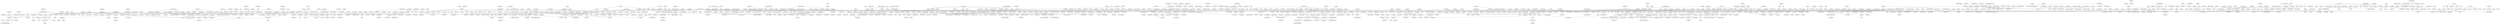 strict graph layer2 {
	graph [name=layer2];
	node [label="\N"];
	2221	[label="The Pussycat Dolls",
		level=3,
		weight=538598.0];
	108	[label=Anastacia,
		level=3,
		weight=391929.0];
	2221 -- 108	[level=1,
		weight=90.0];
	358	[label="Britney Spears",
		level=1,
		weight=1022718.0];
	2221 -- 358	[level=1,
		weight=90.0];
	253	[label=Beyoncé,
		level=2,
		weight=806626.0];
	2221 -- 253	[level=1,
		weight=90.0];
	536	[label="Danity Kane",
		weight=182372.0];
	2221 -- 536	[level=3,
		weight=90.0];
	1730	[label=Rihanna,
		level=1,
		weight=990964.0];
	2221 -- 1730	[level=1,
		weight=90.0];
	1508	[label="Nelly Furtado",
		level=1,
		weight=1092709.0];
	2221 -- 1508	[level=1,
		weight=90.0];
	1164	[label="Katy Perry",
		level=2,
		weight=573653.0];
	2221 -- 1164	[level=1,
		weight=90.0];
	1642	[label=Pink,
		level=2,
		weight=748518.0];
	2221 -- 1642	[level=1,
		weight=90.0];
	1498	[label="Natasha Bedingfield",
		level=2,
		weight=634312.0];
	2221 -- 1498	[level=1,
		weight=90.0];
	1581	[label="P!nk",
		level=3,
		weight=293683.0];
	2221 -- 1581	[level=1,
		weight=90.0];
	1218	[label="Lady GaGa",
		level=3,
		weight=461534.0];
	2221 -- 1218	[level=1,
		weight=90.0];
	1181	[label="Keri Hilson",
		weight=102343.0];
	2221 -- 1181	[level=1,
		weight=90.0];
	1143	[label="Justin Timberlake",
		level=1,
		weight=972050.0];
	2221 -- 1143	[level=1,
		weight=90.0];
	114	[label="Andrew Bird",
		level=3,
		weight=483747.0];
	231	[label=Beirut,
		level=3,
		weight=360793.0];
	114 -- 231	[level=3,
		weight=90.0];
	1971	[label="St. Vincent",
		weight=146772.0];
	114 -- 1971	[level=3,
		weight=90.0];
	1949	[label=Stereophonics,
		level=2,
		weight=766218.0];
	2357	[label=Travis,
		level=2,
		weight=871865.0];
	1949 -- 2357	[level=2,
		weight=90.0];
	1474	[label=Muse,
		level=1,
		weight=1629255.0];
	1648	[label=Placebo,
		level=1,
		weight=1310676.0];
	1474 -- 1648	[level=1,
		weight=90.0];
	341	[label="Boys Noize",
		weight=207586.0];
	1442	[label=Modeselektor,
		weight=137860.0];
	341 -- 1442	[level=1,
		weight=90.0];
	390	[label="Calvin Harris",
		weight=264959.0];
	341 -- 390	[level=1,
		weight=90.0];
	296	[label=Bloodbath,
		weight=104489.0];
	1531	[label=Nile,
		weight=132731.0];
	296 -- 1531	[level=3,
		weight=90.0];
	1570	[label=Opeth,
		level=3,
		weight=373765.0];
	296 -- 1570	[level=3,
		weight=90.0];
	794	[label=Fischerspooner,
		level=3,
		weight=392955.0];
	2419	[label="Vive la Fête",
		weight=159884.0];
	794 -- 2419	[level=3,
		weight=90.0];
	1772	[label="Ryan Adams",
		level=3,
		weight=455379.0];
	685	[label="Ed Harcourt",
		weight=133242.0];
	1772 -- 685	[level=3,
		weight=70.0];
	1253	[label="Le Tigre",
		level=3,
		weight=419347.0];
	2148	[label="The Gossip",
		level=3,
		weight=284982.0];
	1253 -- 2148	[level=3,
		weight=90.0];
	1617	[label=Peaches,
		level=3,
		weight=356967.0];
	1253 -- 1617	[level=3,
		weight=90.0];
	2560	[label="Desmond Dekker",
		weight=146902.0];
	2583	[label="The Skatalites",
		weight=152282.0];
	2560 -- 2583	[level=3,
		weight=90.0];
	2570	[label="Jimmy Cliff",
		weight=229901.0];
	2560 -- 2570	[level=3,
		weight=90.0];
	1067	[label="Jethro Tull",
		level=3,
		weight=456792.0];
	1150	[label=Kansas,
		level=3,
		weight=336746.0];
	1067 -- 1150	[level=3,
		weight=90.0];
	1140	[label=Justice,
		level=3,
		weight=505719.0];
	1140 -- 390	[level=3,
		weight=90.0];
	412	[label="Cary Brothers",
		level=3,
		weight=273940.0];
	1631	[label="Pete Yorn",
		level=3,
		weight=273882.0];
	412 -- 1631	[level=3,
		weight=90.0];
	853	[label="Gary Jules",
		level=3,
		weight=415757.0];
	853 -- 1631	[level=3,
		weight=90.0];
	2023	[label=Teitur,
		weight=143597.0];
	853 -- 2023	[level=3,
		weight=90.0];
	1297	[label="Lou Reed",
		level=2,
		weight=592004.0];
	1601	[label="Patti Smith",
		level=3,
		weight=301715.0];
	1297 -- 1601	[level=2,
		weight=90.0];
	1576	[label="Our Lady Peace",
		level=3,
		weight=290309.0];
	303	[label="Blue October",
		weight=223936.0];
	1576 -- 303	[level=3,
		weight=90.0];
	600	[label="Dexter Gordon",
		weight=123712.0];
	1092	[label="John Coltrane",
		level=3,
		weight=378942.0];
	600 -- 1092	[level=2,
		weight=90.0];
	2430	[label="Wayne Shorter",
		weight=137098.0];
	600 -- 2430	[level=3,
		weight=90.0];
	1935	[label="Stan Getz",
		weight=206505.0];
	600 -- 1935	[level=2,
		weight=90.0];
	1377	[label="McCoy Tyner",
		weight=100524.0];
	600 -- 1377	[level=3,
		weight=90.0];
	230	[label=Behemoth,
		weight=156598.0];
	1531 -- 230	[level=3,
		weight=90.0];
	1489	[label="N*E*R*D",
		level=3,
		weight=460984.0];
	882	[label="Gnarls Barkley",
		level=2,
		weight=658504.0];
	1489 -- 882	[level=2,
		weight=90.0];
	1637	[label=Pharrell,
		weight=193144.0];
	1489 -- 1637	[level=2,
		weight=90.0];
	800	[label=Flobots,
		weight=130158.0];
	1489 -- 800	[level=3,
		weight=90.0];
	1028	[label="James Blunt",
		level=2,
		weight=873851.0];
	1417	[label=Mika,
		level=2,
		weight=692106.0];
	1028 -- 1417	[level=2,
		weight=90.0];
	1349	[label="Maroon 5",
		level=1,
		weight=1083002.0];
	1028 -- 1349	[level=2,
		weight=90.0];
	1401	[label=Mew,
		level=3,
		weight=323244.0];
	1154	[label=Kashmir,
		weight=101240.0];
	1401 -- 1154	[level=3,
		weight=90.0];
	2402	[label="Van Morrison",
		level=2,
		weight=650090.0];
	1505	[label="Neil Young",
		level=2,
		weight=675838.0];
	2402 -- 1505	[level=2,
		weight=90.0];
	312	[label="Bob Dylan",
		level=1,
		weight=1228317.0];
	2402 -- 312	[level=1,
		weight=90.0];
	2055	[label="The Band",
		level=3,
		weight=331958.0];
	2402 -- 2055	[level=3,
		weight=90.0];
	323	[label="Bonnie Raitt",
		weight=156706.0];
	2402 -- 323	[level=1,
		weight=90.0];
	509	[label="Crosby, Stills, Nash & Young",
		level=3,
		weight=332405.0];
	2402 -- 509	[level=3,
		weight=90.0];
	1633	[label="Pet Shop Boys",
		level=3,
		weight=492274.0];
	900	[label="Grace Jones",
		weight=133765.0];
	1633 -- 900	[level=3,
		weight=90.0];
	856	[label="Gavin DeGraw",
		level=3,
		weight=396594.0];
	856 -- 1349	[level=3,
		weight=90.0];
	2449	[label="will.i.am",
		weight=152853.0];
	782	[label=Fergie,
		level=2,
		weight=624584.0];
	2449 -- 782	[level=2,
		weight=90.0];
	2449 -- 1637	[level=2,
		weight=90.0];
	1580	[label="Ozzy Osbourne",
		level=2,
		weight=616696.0];
	278	[label="Black Label Society",
		weight=240041.0];
	1580 -- 278	[level=2,
		weight=90.0];
	281	[label="Black Sabbath",
		level=2,
		weight=875812.0];
	1580 -- 281	[level=2,
		weight=90.0];
	1546	[label="Nouvelle Vague",
		level=3,
		weight=442788.0];
	395	[label=Camille,
		weight=202716.0];
	1546 -- 395	[level=2,
		weight=90.0];
	226	[label="Bebel Gilberto",
		level=3,
		weight=276618.0];
	1546 -- 226	[level=2,
		weight=90.0];
	1160	[label="Kate Nash",
		level=3,
		weight=512121.0];
	1263	[label="Lily Allen",
		level=2,
		weight=735619.0];
	1160 -- 1263	[level=3,
		weight=90.0];
	2209	[label="The Pipettes",
		weight=242610.0];
	1160 -- 2209	[level=3,
		weight=90.0];
	349	[label="Breaking Benjamin",
		level=2,
		weight=568249.0];
	548	[label=Daughtry,
		weight=206038.0];
	349 -- 548	[level=1,
		weight=90.0];
	621	[label=Disturbed,
		level=2,
		weight=737699.0];
	349 -- 621	[level=1,
		weight=90.0];
	14	[label="30 Seconds to Mars",
		level=2,
		weight=723734.0];
	349 -- 14	[level=2,
		weight=90.0];
	1589	[label=Pantera,
		level=2,
		weight=552590.0];
	1589 -- 278	[level=2,
		weight=90.0];
	1084	[label="Joe Cocker",
		level=3,
		weight=419628.0];
	455	[label="Chris Rea",
		weight=230694.0];
	1084 -- 455	[level=1,
		weight=90.0];
	2237	[label="The Rolling Stones",
		level=1,
		weight=1461018.0];
	1084 -- 2237	[level=1,
		weight=90.0];
	616	[label="Dire Straits",
		level=2,
		weight=848984.0];
	1084 -- 616	[level=2,
		weight=90.0];
	1040	[label="Janis Joplin",
		level=3,
		weight=541450.0];
	1084 -- 1040	[level=3,
		weight=90.0];
	2491	[label="Zoot Woman",
		weight=129361.0];
	1285	[label="Lo-Fi-Fnk",
		weight=147035.0];
	2491 -- 1285	[level=2,
		weight=90.0];
	741	[label="Erlend Øye",
		weight=175918.0];
	2491 -- 741	[level=2,
		weight=90.0];
	535	[label="Daniel Powter",
		level=3,
		weight=336008.0];
	795	[label="Five for Fighting",
		level=3,
		weight=314892.0];
	535 -- 795	[level=3,
		weight=90.0];
	1031	[label="James Morrison",
		level=3,
		weight=450459.0];
	535 -- 1031	[level=3,
		weight=90.0];
	2275	[label="The Undertones",
		weight=159626.0];
	2258	[label="The Stranglers",
		level=3,
		weight=307861.0];
	2275 -- 2258	[level=1,
		weight=90.0];
	2092	[label="The Clash",
		level=1,
		weight=1019250.0];
	2275 -- 2092	[level=1,
		weight=90.0];
	1479	[label=MxPx,
		level=3,
		weight=284328.0];
	1978	[label=Sugarcult,
		level=3,
		weight=411221.0];
	1479 -- 1978	[level=3,
		weight=90.0];
	783	[label="Ferry Corsten",
		level=3,
		weight=272258.0];
	544	[label=Darude,
		level=3,
		weight=334531.0];
	783 -- 544	[level=3,
		weight=90.0];
	1101	[label="John Mayer",
		level=2,
		weight=788419.0];
	1142	[label="Justin Nozuka",
		weight=107972.0];
	1101 -- 1142	[level=2,
		weight=70.0];
	2489	[label="Zero 7",
		level=2,
		weight=784822.0];
	2090	[label="The Cinematic Orchestra",
		level=3,
		weight=432356.0];
	2489 -- 2090	[level=3,
		weight=90.0];
	1848	[label=Sia,
		level=2,
		weight=548364.0];
	2489 -- 1848	[level=2,
		weight=90.0];
	1722	[label="Richard Cheese",
		weight=214574.0];
	7	[label="\"Weird Al\" Yankovic",
		level=3,
		weight=286194.0];
	1722 -- 7	[level=3,
		weight=90.0];
	1383	[label="Me First and the Gimme Gimmes",
		weight=228395.0];
	1722 -- 1383	[level=3,
		weight=90.0];
	1643	[label="Pink Floyd",
		level=1,
		weight=1362391.0];
	2120	[label="The Doors",
		level=1,
		weight=1209838.0];
	1643 -- 2120	[level=1,
		weight=90.0];
	290	[label="blink-182",
		level=1,
		weight=1110300.0];
	2478	[label=Yellowcard,
		level=2,
		weight=638817.0];
	290 -- 2478	[level=1,
		weight=90.0];
	2201	[label="The Offspring",
		level=1,
		weight=1081707.0];
	290 -- 2201	[level=1,
		weight=90.0];
	1657	[label=Portishead,
		level=1,
		weight=1005250.0];
	2014	[label=Télépopmusik,
		level=3,
		weight=477590.0];
	1657 -- 2014	[level=1,
		weight=90.0];
	740	[label="Eric Prydz",
		level=3,
		weight=312639.0];
	1486	[label=Mylo,
		level=3,
		weight=420371.0];
	740 -- 1486	[level=3,
		weight=90.0];
	1541	[label="Norah Jones",
		level=1,
		weight=904642.0];
	496	[label="Corinne Bailey Rae",
		level=3,
		weight=468718.0];
	1541 -- 496	[level=1,
		weight=90.0];
	601	[label="Diana Krall",
		level=3,
		weight=434828.0];
	1541 -- 601	[level=2,
		weight=90.0];
	1319	[label="Madeleine Peyroux",
		level=3,
		weight=331118.0];
	1541 -- 1319	[level=3,
		weight=90.0];
	1717	[label="Remy Zero",
		level=3,
		weight=272923.0];
	2342	[label=Tonic,
		weight=204494.0];
	1717 -- 2342	[level=3,
		weight=90.0];
	1635	[label="Phantom Planet",
		level=3,
		weight=431228.0];
	1717 -- 1635	[level=3,
		weight=90.0];
	2584	[label="The Specials",
		level=3,
		weight=272926.0];
	2573	[label=Madness,
		level=3,
		weight=296853.0];
	2584 -- 2573	[level=3,
		weight=90.0];
	2446	[label="Whitney Houston",
		level=3,
		weight=456802.0];
	2446 -- 108	[level=3,
		weight=90.0];
	2341	[label="Toni Braxton",
		level=3,
		weight=289811.0];
	2446 -- 2341	[level=3,
		weight=90.0];
	1776	[label=Sade,
		level=3,
		weight=468517.0];
	2446 -- 1776	[level=3,
		weight=90.0];
	1385	[label="Melanie C",
		level=3,
		weight=274824.0];
	108 -- 1385	[level=3,
		weight=90.0];
	872	[label="Girls Aloud",
		level=3,
		weight=329039.0];
	108 -- 872	[level=3,
		weight=90.0];
	2328	[label="Tina Turner",
		level=3,
		weight=366221.0];
	108 -- 2328	[level=1,
		weight=90.0];
	919	[label="Gus Gus",
		weight=250162.0];
	1704	[label="Róisín Murphy",
		weight=218622.0];
	919 -- 1704	[level=1,
		weight=90.0];
	759	[label="Everything but the Girl",
		level=3,
		weight=444195.0];
	919 -- 759	[level=3,
		weight=90.0];
	803	[label=Flunk,
		level=3,
		weight=291834.0];
	919 -- 803	[level=3,
		weight=90.0];
	2348	[label=Tosca,
		level=3,
		weight=395353.0];
	919 -- 2348	[level=3,
		weight=90.0];
	919 -- 2014	[level=1,
		weight=90.0];
	909	[label="Groove Armada",
		level=2,
		weight=691987.0];
	919 -- 909	[level=1,
		weight=90.0];
	2360	[label=Tricky,
		level=3,
		weight=506353.0];
	919 -- 2360	[level=3,
		weight=90.0];
	137	[label="Anti-Flag",
		level=3,
		weight=336794.0];
	1623	[label=Pennywise,
		level=3,
		weight=307364.0];
	137 -- 1623	[level=3,
		weight=90.0];
	2085	[label="The Cardigans",
		level=2,
		weight=804033.0];
	1496	[label="Natalie Imbruglia",
		level=2,
		weight=556836.0];
	2085 -- 1496	[level=2,
		weight=70.0];
	184	[label=Augustana,
		level=3,
		weight=281370.0];
	1257	[label=Lifehouse,
		level=2,
		weight=626378.0];
	184 -- 1257	[level=3,
		weight=90.0];
	812	[label="Fort Minor",
		level=3,
		weight=381516.0];
	812 -- 800	[level=3,
		weight=90.0];
	932	[label="Hans Zimmer",
		level=3,
		weight=420031.0];
	1032	[label="James Newton Howard",
		weight=129302.0];
	932 -- 1032	[level=3,
		weight=90.0];
	886	[label="Gogol Bordello",
		level=3,
		weight=271704.0];
	599	[label=DeVotchKa,
		weight=163024.0];
	886 -- 599	[level=3,
		weight=70.0];
	584	[label=Delerium,
		level=3,
		weight=386388.0];
	727	[label=Enigma,
		level=3,
		weight=522554.0];
	584 -- 727	[level=2,
		weight=90.0];
	2450	[label="William Orbit",
		weight=174442.0];
	584 -- 2450	[level=2,
		weight=90.0];
	26	[label=Aaliyah,
		level=3,
		weight=377241.0];
	76	[label="Alicia Keys",
		level=2,
		weight=747095.0];
	26 -- 76	[level=3,
		weight=90.0];
	2119	[label="The Doobie Brothers",
		weight=265177.0];
	2043	[label="The Allman Brothers Band",
		level=3,
		weight=389580.0];
	2119 -- 2043	[level=3,
		weight=90.0];
	644	[label="Don Henley",
		weight=207460.0];
	2119 -- 644	[level=3,
		weight=90.0];
	718	[label="Emiliana Torrini",
		level=3,
		weight=393116.0];
	215	[label="Bat for Lashes",
		level=3,
		weight=311687.0];
	718 -- 215	[level=3,
		weight=90.0];
	911	[label="Guano Apes",
		level=3,
		weight=484215.0];
	297	[label="Bloodhound Gang",
		level=2,
		weight=707193.0];
	911 -- 297	[level=3,
		weight=70.0];
	1315	[label="Machine Head",
		level=3,
		weight=314244.0];
	1396	[label=Metallica,
		level=1,
		weight=1334527.0];
	1315 -- 1396	[level=1,
		weight=90.0];
	776	[label="Fear Factory",
		level=3,
		weight=307880.0];
	1315 -- 776	[level=1,
		weight=90.0];
	77	[label="Alien Ant Farm",
		level=3,
		weight=481750.0];
	831	[label=Fuel,
		level=3,
		weight=373212.0];
	77 -- 831	[level=3,
		weight=90.0];
	421	[label="Céline Dion",
		level=3,
		weight=486842.0];
	1340	[label="Mariah Carey",
		level=2,
		weight=720333.0];
	421 -- 1340	[level=3,
		weight=90.0];
	2196	[label="The Music",
		weight=190820.0];
	583	[label=Delays,
		weight=163965.0];
	2196 -- 583	[level=1,
		weight=90.0];
	2281	[label="The Verve",
		level=1,
		weight=923596.0];
	2196 -- 2281	[level=1,
		weight=90.0];
	1855	[label="Simon & Garfunkel",
		level=1,
		weight=945402.0];
	1610	[label="Paul Simon",
		level=3,
		weight=432872.0];
	1855 -- 1610	[level=1,
		weight=90.0];
	70	[label=Alexisonfire,
		level=3,
		weight=289077.0];
	836	[label="Funeral for a Friend",
		level=3,
		weight=369163.0];
	70 -- 836	[level=3,
		weight=90.0];
	1193	[label="Kings of Convenience",
		level=2,
		weight=549526.0];
	1193 -- 741	[level=2,
		weight=90.0];
	2010	[label="Tapes 'n Tapes",
		weight=149285.0];
	372	[label="Built to Spill",
		level=3,
		weight=386001.0];
	2010 -- 372	[level=3,
		weight=90.0];
	1696	[label="Ra Ra Riot",
		weight=114080.0];
	2010 -- 1696	[level=3,
		weight=90.0];
	110	[label=Anberlin,
		level=3,
		weight=323719.0];
	1074	[label="Jimmy Eat World",
		level=1,
		weight=936209.0];
	110 -- 1074	[level=3,
		weight=90.0];
	1906	[label="Sonny Rollins",
		weight=165058.0];
	1906 -- 1935	[level=3,
		weight=90.0];
	2183	[label="Thelonious Monk",
		level=3,
		weight=279124.0];
	1906 -- 2183	[level=3,
		weight=90.0];
	2426	[label="Warren Zevon",
		weight=133680.0];
	2337	[label="Tom Petty and the Heartbreakers",
		level=3,
		weight=399653.0];
	2426 -- 2337	[level=3,
		weight=70.0];
	1019	[label="Jackson Browne",
		weight=221481.0];
	2426 -- 1019	[level=3,
		weight=90.0];
	1490	[label="Nada Surf",
		level=3,
		weight=502496.0];
	2242	[label="The Shins",
		level=1,
		weight=1074793.0];
	1490 -- 2242	[level=3,
		weight=90.0];
	1880	[label=Slut,
		weight=100560.0];
	1490 -- 1880	[level=3,
		weight=90.0];
	1611	[label="Paul van Dyk",
		level=3,
		weight=357834.0];
	1609	[label="Paul Oakenfold",
		level=3,
		weight=431254.0];
	1611 -- 1609	[level=3,
		weight=90.0];
	71	[label="Al Green",
		level=3,
		weight=488249.0];
	747	[label="Etta James",
		level=3,
		weight=331670.0];
	71 -- 747	[level=3,
		weight=90.0];
	141	[label=Apocalyptica,
		level=3,
		weight=528633.0];
	735	[label=Epica,
		weight=214512.0];
	141 -- 735	[level=3,
		weight=90.0];
	546	[label="Dashboard Confessional",
		level=2,
		weight=670986.0];
	1818	[label="Secondhand Serenade",
		weight=124425.0];
	546 -- 1818	[level=2,
		weight=90.0];
	210	[label="Barenaked Ladies",
		level=3,
		weight=410376.0];
	499	[label="Counting Crows",
		level=1,
		weight=898958.0];
	210 -- 499	[level=3,
		weight=90.0];
	1986	[label=Supergrass,
		level=3,
		weight=485340.0];
	1333	[label="Manic Street Preachers",
		level=3,
		weight=523277.0];
	1986 -- 1333	[level=3,
		weight=90.0];
	1975	[label=Suede,
		level=3,
		weight=364479.0];
	1986 -- 1975	[level=3,
		weight=90.0];
	1674	[label=Pulp,
		level=3,
		weight=506107.0];
	1986 -- 1674	[level=2,
		weight=90.0];
	890	[label=Gomez,
		weight=267407.0];
	1986 -- 890	[level=1,
		weight=90.0];
	2256	[label="The Stone Roses",
		level=3,
		weight=461510.0];
	1986 -- 2256	[level=3,
		weight=90.0];
	307	[label=Blur,
		level=1,
		weight=1219073.0];
	1986 -- 307	[level=1,
		weight=90.0];
	81	[label="Alkaline Trio",
		level=3,
		weight=437715.0];
	2050	[label="The Ataris",
		level=3,
		weight=402386.0];
	81 -- 2050	[level=3,
		weight=90.0];
	779	[label=Feeder,
		level=3,
		weight=409374.0];
	1891	[label="Snow Patrol",
		level=1,
		weight=1324962.0];
	779 -- 1891	[level=3,
		weight=90.0];
	804	[label=Flyleaf,
		level=3,
		weight=299290.0];
	1593	[label=Paramore,
		level=2,
		weight=596805.0];
	804 -- 1593	[level=3,
		weight=90.0];
	736	[label=Era,
		level=3,
		weight=267840.0];
	736 -- 727	[level=3,
		weight=90.0];
	970	[label="Hot Hot Heat",
		level=2,
		weight=559139.0];
	2432	[label="We Are Scientists",
		level=2,
		weight=638660.0];
	970 -- 2432	[level=2,
		weight=90.0];
	1988	[label=Supertramp,
		level=3,
		weight=499276.0];
	697	[label="Electric Light Orchestra",
		level=3,
		weight=517725.0];
	1988 -- 697	[level=3,
		weight=90.0];
	1341	[label="Maria Mena",
		weight=266367.0];
	1163	[label="Katie Melua",
		level=3,
		weight=508204.0];
	1341 -- 1163	[level=3,
		weight=90.0];
	481	[label="Colbie Caillat",
		level=3,
		weight=374979.0];
	1341 -- 481	[level=3,
		weight=90.0];
	1964	[label="Stone Temple Pilots",
		level=2,
		weight=579745.0];
	74	[label="Alice in Chains",
		level=2,
		weight=629040.0];
	1964 -- 74	[level=2,
		weight=90.0];
	2231	[label="The Red Jumpsuit Apparatus",
		level=3,
		weight=285699.0];
	836 -- 2231	[level=3,
		weight=90.0];
	2382	[label=Underoath,
		level=3,
		weight=329693.0];
	836 -- 2382	[level=3,
		weight=90.0];
	506	[label=Cream,
		level=2,
		weight=651068.0];
	1055	[label="Jefferson Airplane",
		level=3,
		weight=542912.0];
	506 -- 1055	[level=1,
		weight=90.0];
	2296	[label="The Yardbirds",
		level=3,
		weight=344095.0];
	506 -- 2296	[level=1,
		weight=90.0];
	2166	[label="The Jimi Hendrix Experience",
		level=3,
		weight=495688.0];
	506 -- 2166	[level=3,
		weight=90.0];
	1071	[label="Jimi Hendrix",
		level=1,
		weight=1088057.0];
	506 -- 1071	[level=1,
		weight=90.0];
	508	[label="Creedence Clearwater Revival",
		level=2,
		weight=809196.0];
	506 -- 508	[level=2,
		weight=90.0];
	739	[label="Eric Clapton",
		level=1,
		weight=989627.0];
	506 -- 739	[level=1,
		weight=90.0];
	1241	[label="Led Zeppelin",
		level=1,
		weight=1267330.0];
	506 -- 1241	[level=1,
		weight=90.0];
	1647	[label="PJ Harvey",
		level=2,
		weight=711575.0];
	2346	[label="Tori Amos",
		level=2,
		weight=698337.0];
	1647 -- 2346	[level=2,
		weight=90.0];
	798	[label="Fleetwood Mac",
		level=2,
		weight=675635.0];
	943	[label=Heart,
		level=3,
		weight=330911.0];
	798 -- 943	[level=2,
		weight=90.0];
	2292	[label="The Who",
		level=1,
		weight=1115061.0];
	2292 -- 2296	[level=1,
		weight=90.0];
	435	[label="Cheap Trick",
		level=3,
		weight=276535.0];
	2086	[label="The Cars",
		level=3,
		weight=338676.0];
	435 -- 2086	[level=3,
		weight=90.0];
	1882	[label="Smash Mouth",
		level=3,
		weight=414274.0];
	1248	[label="Lenny Kravitz",
		level=2,
		weight=800370.0];
	1882 -- 1248	[level=3,
		weight=90.0];
	2162	[label="The Isley Brothers",
		level=3,
		weight=270478.0];
	874	[label="Gladys Knight & The Pips",
		weight=172460.0];
	2162 -- 874	[level=3,
		weight=90.0];
	579	[label="Def Leppard",
		level=3,
		weight=386528.0];
	1374	[label="Mötley Crüe",
		level=3,
		weight=356089.0];
	579 -- 1374	[level=3,
		weight=90.0];
	1810	[label=Scorpions,
		level=2,
		weight=597146.0];
	579 -- 1810	[level=2,
		weight=90.0];
	463	[label=Cinderella,
		weight=154819.0];
	579 -- 463	[level=3,
		weight=90.0];
	321	[label="Bon Jovi",
		level=2,
		weight=858344.0];
	579 -- 321	[level=1,
		weight=90.0];
	41	[label=Aerosmith,
		level=1,
		weight=1167673.0];
	579 -- 41	[level=1,
		weight=90.0];
	654	[label=Dragonette,
		weight=138001.0];
	2271	[label="The Ting Tings",
		level=2,
		weight=553469.0];
	654 -- 2271	[level=2,
		weight=90.0];
	654 -- 1285	[level=2,
		weight=90.0];
	1992	[label="Suzanne Vega",
		level=3,
		weight=365231.0];
	1605	[label="Paula Cole",
		weight=176111.0];
	1992 -- 1605	[level=3,
		weight=90.0];
	1222	[label=Lagwagon,
		weight=221328.0];
	2387	[label="Unwritten Law",
		weight=221129.0];
	1222 -- 2387	[level=3,
		weight=90.0];
	1539	[label=NOFX,
		level=3,
		weight=484532.0];
	1222 -- 1539	[level=3,
		weight=90.0];
	1222 -- 1383	[level=3,
		weight=90.0];
	2132	[label="The Feeling",
		level=3,
		weight=291405.0];
	87	[label=Alphabeat,
		weight=204174.0];
	2132 -- 87	[level=1,
		weight=90.0];
	2300	[label="The Zutons",
		level=3,
		weight=418529.0];
	2132 -- 2300	[level=1,
		weight=90.0];
	1281	[label="LL Cool J",
		weight=229660.0];
	1494	[label=Nas,
		level=3,
		weight=479776.0];
	1281 -- 1494	[level=3,
		weight=90.0];
	1507	[label=Nelly,
		level=3,
		weight=458759.0];
	1281 -- 1507	[level=3,
		weight=90.0];
	987	[label="Ice Cube",
		level=3,
		weight=306252.0];
	1281 -- 987	[level=3,
		weight=90.0];
	2474	[label="Yeah Yeah Yeahs",
		level=1,
		weight=991497.0];
	2170	[label="The Kills",
		level=3,
		weight=330526.0];
	2474 -- 2170	[level=3,
		weight=90.0];
	294	[label="Blonde Redhead",
		level=3,
		weight=405217.0];
	2474 -- 294	[level=1,
		weight=90.0];
	1339	[label="Marcy Playground",
		weight=244071.0];
	288	[label="Blind Melon",
		level=3,
		weight=351969.0];
	1339 -- 288	[level=3,
		weight=90.0];
	2282	[label="The Verve Pipe",
		weight=171136.0];
	1339 -- 2282	[level=3,
		weight=90.0];
	2267	[label="The Temptations",
		level=3,
		weight=396411.0];
	2265	[label="The Supremes",
		weight=222145.0];
	2267 -- 2265	[level=3,
		weight=90.0];
	1103	[label="John Mellencamp",
		weight=250401.0];
	1952	[label="Steve Miller Band",
		level=3,
		weight=391170.0];
	1103 -- 1952	[level=3,
		weight=90.0];
	454	[label="Chris Isaak",
		level=3,
		weight=294773.0];
	1103 -- 454	[level=3,
		weight=90.0];
	1357	[label="Mary J. Blige",
		level=3,
		weight=397642.0];
	1357 -- 76	[level=3,
		weight=90.0];
	2079	[label="The Bravery",
		level=2,
		weight=603476.0];
	1757	[label=Rooney,
		level=3,
		weight=332451.0];
	2079 -- 1757	[level=3,
		weight=90.0];
	293	[label="Bloc Party",
		level=1,
		weight=1280409.0];
	2079 -- 293	[level=2,
		weight=90.0];
	689	[label=Eels,
		level=2,
		weight=717871.0];
	689 -- 890	[level=2,
		weight=90.0];
	1363	[label="Matchbox Twenty",
		level=2,
		weight=570024.0];
	1746	[label="Rob Thomas",
		level=3,
		weight=269787.0];
	1363 -- 1746	[level=3,
		weight=90.0];
	2409	[label="Vertical Horizon",
		level=3,
		weight=272035.0];
	1363 -- 2409	[level=3,
		weight=90.0];
	2303	[label="Third Eye Blind",
		level=3,
		weight=437023.0];
	1363 -- 2303	[level=3,
		weight=90.0];
	1363 -- 1349	[level=2,
		weight=90.0];
	1278	[label=Live,
		level=3,
		weight=509553.0];
	1363 -- 1278	[level=2,
		weight=90.0];
	1706	[label=Reamonn,
		weight=196349.0];
	1706 -- 1248	[level=1,
		weight=90.0];
	1269	[label=Liquido,
		weight=114913.0];
	1706 -- 1269	[level=1,
		weight=90.0];
	1983	[label="Sunrise Avenue",
		weight=181985.0];
	1706 -- 1983	[level=1,
		weight=90.0];
	861	[label="George Harrison",
		level=3,
		weight=399119.0];
	1098	[label="John Lennon",
		level=2,
		weight=850977.0];
	861 -- 1098	[level=2,
		weight=90.0];
	1608	[label="Paul McCartney",
		level=3,
		weight=490203.0];
	861 -- 1608	[level=3,
		weight=90.0];
	2193	[label="The Monkees",
		level=3,
		weight=273656.0];
	861 -- 2193	[level=1,
		weight=90.0];
	2058	[label="The Beatles",
		level=1,
		weight=1711020.0];
	861 -- 2058	[level=1,
		weight=90.0];
	2309	[label="Thom Yorke",
		level=3,
		weight=371639.0];
	2309 -- 1442	[level=1,
		weight=50.0];
	1686	[label=Radiohead,
		level=1,
		weight=2082607.0];
	2309 -- 1686	[level=1,
		weight=90.0];
	1156	[label=Katatonia,
		weight=217441.0];
	1570 -- 1156	[level=3,
		weight=90.0];
	2438	[label="We The Kings",
		weight=128642.0];
	947	[label=Hellogoodbye,
		level=3,
		weight=432049.0];
	2438 -- 947	[level=3,
		weight=90.0];
	93	[label="Amber Pacific",
		weight=172617.0];
	2438 -- 93	[level=3,
		weight=90.0];
	2039	[label="The Academy Is...",
		level=3,
		weight=327750.0];
	2438 -- 2039	[level=2,
		weight=90.0];
	2093	[label="The Click Five",
		weight=111724.0];
	2438 -- 2093	[level=2,
		weight=90.0];
	2171	[label="The Kinks",
		level=2,
		weight=815953.0];
	2083	[label="The Byrds",
		level=3,
		weight=436385.0];
	2171 -- 2083	[level=2,
		weight=90.0];
	2437	[label=Westlife,
		weight=233132.0];
	1755	[label="Ronan Keating",
		weight=209105.0];
	2437 -- 1755	[level=3,
		weight=90.0];
	199	[label="Backstreet Boys",
		level=3,
		weight=450420.0];
	2437 -- 199	[level=3,
		weight=90.0];
	1243	[label=Leftfield,
		level=3,
		weight=365785.0];
	1668	[label=Propellerheads,
		level=3,
		weight=274296.0];
	1243 -- 1668	[level=3,
		weight=90.0];
	1243 -- 1486	[level=2,
		weight=90.0];
	1571	[label=Orbital,
		level=3,
		weight=413940.0];
	1243 -- 1571	[level=3,
		weight=90.0];
	1243 -- 2450	[level=2,
		weight=90.0];
	369	[label="Buddy Holly",
		level=3,
		weight=323515.0];
	1766	[label="Roy Orbison",
		level=3,
		weight=348960.0];
	369 -- 1766	[level=3,
		weight=90.0];
	370	[label="Buffalo Springfield",
		level=3,
		weight=294927.0];
	650	[label=Donovan,
		level=3,
		weight=329147.0];
	370 -- 650	[level=3,
		weight=90.0];
	787	[label=Finch,
		level=3,
		weight=316654.0];
	787 -- 2231	[level=3,
		weight=90.0];
	833	[label=Fugees,
		level=3,
		weight=398029.0];
	1236	[label="Lauryn Hill",
		level=3,
		weight=406920.0];
	833 -- 1236	[level=3,
		weight=90.0];
	543	[label="Darren Hayes",
		weight=117723.0];
	1807	[label="Scissor Sisters",
		level=2,
		weight=603869.0];
	543 -- 1807	[level=3,
		weight=70.0];
	1799	[label="Savage Garden",
		level=3,
		weight=403602.0];
	543 -- 1799	[level=3,
		weight=90.0];
	1684	[label="Rachael Yamagata",
		level=3,
		weight=348857.0];
	792	[label="Fiona Apple",
		level=2,
		weight=652836.0];
	1684 -- 792	[level=3,
		weight=90.0];
	2102	[label="The Cribs",
		level=3,
		weight=306256.0];
	1488	[label="Mystery Jets",
		weight=224026.0];
	2102 -- 1488	[level=3,
		weight=90.0];
	197	[label=Babyshambles,
		level=3,
		weight=499914.0];
	2102 -- 197	[level=3,
		weight=90.0];
	319	[label="Boney M.",
		weight=251367.0];
	27	[label=ABBA,
		level=2,
		weight=629716.0];
	319 -- 27	[level=2,
		weight=90.0];
	646	[label="Donna Summer",
		level=3,
		weight=285175.0];
	319 -- 646	[level=2,
		weight=90.0];
	229	[label="Bee Gees",
		level=3,
		weight=477389.0];
	319 -- 229	[level=3,
		weight=90.0];
	2054	[label="The B-52's",
		level=3,
		weight=307010.0];
	2086 -- 2054	[level=3,
		weight=90.0];
	1836	[label="Shayne Ward",
		weight=107689.0];
	1755 -- 1836	[level=3,
		weight=90.0];
	2259	[label="The Streets",
		level=3,
		weight=459699.0];
	1144	[label="Just Jack",
		weight=182697.0];
	2259 -- 1144	[level=3,
		weight=90.0];
	1228	[label="Larrikin Love",
		weight=116190.0];
	1600	[label="Patrick Wolf",
		level=3,
		weight=339277.0];
	1228 -- 1600	[level=3,
		weight=90.0];
	1228 -- 1488	[level=3,
		weight=90.0];
	2501	[label="Erik Satie",
		weight=233112.0];
	2498	[label="Claude Debussy",
		level=3,
		weight=283295.0];
	2501 -- 2498	[level=2,
		weight=90.0];
	2496	[label="Arvo Pärt",
		weight=126040.0];
	2501 -- 2496	[level=2,
		weight=90.0];
	494	[label=Coolio,
		weight=222397.0];
	448	[label=Chingy,
		weight=188408.0];
	494 -- 448	[level=1,
		weight=90.0];
	525	[label=D12,
		weight=242564.0];
	494 -- 525	[level=1,
		weight=90.0];
	1890	[label="Snoop Dogg",
		level=2,
		weight=617991.0];
	494 -- 1890	[level=2,
		weight=90.0];
	658	[label="Dr. Dre",
		level=3,
		weight=488822.0];
	494 -- 658	[level=3,
		weight=90.0];
	523	[label="Cyndi Lauper",
		level=3,
		weight=518039.0];
	1598	[label="Pat Benatar",
		weight=254208.0];
	523 -- 1598	[level=2,
		weight=90.0];
	523 -- 2054	[level=1,
		weight=90.0];
	436	[label=Cher,
		level=3,
		weight=373372.0];
	523 -- 436	[level=1,
		weight=90.0];
	1331	[label="Mandy Moore",
		level=3,
		weight=281127.0];
	1331 -- 1498	[level=3,
		weight=90.0];
	2520	[label="Johannes Brahms",
		level=3,
		weight=297042.0];
	2538	[label="Sergei Rachmaninoff",
		weight=216284.0];
	2520 -- 2538	[level=3,
		weight=90.0];
	275	[label="Black Eyed Peas",
		level=1,
		weight=957174.0];
	782 -- 275	[level=1,
		weight=90.0];
	782 -- 1508	[level=1,
		weight=90.0];
	1424	[label=Millencolin,
		level=3,
		weight=314248.0];
	1424 -- 2201	[level=3,
		weight=90.0];
	1718	[label="REO Speedwagon",
		weight=213533.0];
	1598 -- 1718	[level=3,
		weight=90.0];
	1598 -- 943	[level=2,
		weight=90.0];
	1126	[label=Journey,
		level=3,
		weight=465778.0];
	1598 -- 1126	[level=3,
		weight=90.0];
	917	[label=Guru,
		weight=125171.0];
	850	[label="Gang Starr",
		weight=267576.0];
	917 -- 850	[level=2,
		weight=90.0];
	2390	[label=Us3,
		weight=147112.0];
	917 -- 2390	[level=2,
		weight=90.0];
	397	[label=Candlebox,
		weight=129066.0];
	397 -- 74	[level=2,
		weight=90.0];
	487	[label="Collective Soul",
		level=3,
		weight=380646.0];
	397 -- 487	[level=2,
		weight=90.0];
	1856	[label="Simple Minds",
		level=3,
		weight=378332.0];
	2160	[label="The Human League",
		level=3,
		weight=296795.0];
	1856 -- 2160	[level=3,
		weight=90.0];
	2476	[label=Yelle,
		weight=229386.0];
	2476 -- 2271	[level=2,
		weight=90.0];
	2476 -- 2419	[level=2,
		weight=90.0];
	1567	[label=OneRepublic,
		level=3,
		weight=293660.0];
	548 -- 1567	[level=1,
		weight=90.0];
	511	[label=Crossfade,
		weight=257392.0];
	548 -- 511	[level=3,
		weight=90.0];
	2312	[label="Three Days Grace",
		level=2,
		weight=560425.0];
	548 -- 2312	[level=2,
		weight=90.0];
	960	[label=Hinder,
		level=3,
		weight=283860.0];
	548 -- 960	[level=3,
		weight=90.0];
	1421	[label="Miles Davis",
		level=2,
		weight=609610.0];
	1092 -- 1421	[level=2,
		weight=90.0];
	1909	[label="Soul Asylum",
		weight=197627.0];
	1909 -- 2342	[level=1,
		weight=90.0];
	1459	[label="Mother Love Bone",
		weight=119833.0];
	1909 -- 1459	[level=1,
		weight=90.0];
	1033	[label="James Taylor",
		level=3,
		weight=347328.0];
	1111	[label="Joni Mitchell",
		level=3,
		weight=403885.0];
	1033 -- 1111	[level=3,
		weight=90.0];
	234	[label="Belle and Sebastian",
		level=2,
		weight=830911.0];
	2186	[label="The Magic Numbers",
		level=3,
		weight=311402.0];
	234 -- 2186	[level=2,
		weight=90.0];
	1941	[label="Static-X",
		level=3,
		weight=424407.0];
	1941 -- 621	[level=1,
		weight=90.0];
	1748	[label="Rob Zombie",
		level=3,
		weight=494396.0];
	1941 -- 1748	[level=3,
		weight=90.0];
	1941 -- 776	[level=1,
		weight=90.0];
	113	[label="Andrea Bocelli",
		weight=211530.0];
	1791	[label="Sarah Brightman",
		level=3,
		weight=277023.0];
	113 -- 1791	[level=3,
		weight=90.0];
	1120	[label="Josh Groban",
		weight=126094.0];
	113 -- 1120	[level=3,
		weight=90.0];
	2083 -- 650	[level=2,
		weight=90.0];
	1443	[label="Modest Mouse",
		level=1,
		weight=1082498.0];
	1443 -- 2242	[level=1,
		weight=90.0];
	1535	[label=Nirvana,
		level=1,
		weight=1686815.0];
	963	[label=Hole,
		level=3,
		weight=360592.0];
	1535 -- 963	[level=1,
		weight=90.0];
	809	[label="Fool's Garden",
		weight=182806.0];
	809 -- 2357	[level=1,
		weight=90.0];
	672	[label="Eagle-Eye Cherry",
		level=3,
		weight=300539.0];
	809 -- 672	[level=1,
		weight=90.0];
	1832	[label=Shakira,
		level=2,
		weight=599218.0];
	1058	[label="Jennifer Lopez",
		level=2,
		weight=570845.0];
	1832 -- 1058	[level=2,
		weight=90.0];
	1128	[label=Juanes,
		level=3,
		weight=310537.0];
	1832 -- 1128	[level=3,
		weight=90.0];
	123	[label="Ani DiFranco",
		level=3,
		weight=312705.0];
	123 -- 792	[level=3,
		weight=90.0];
	1048	[label="Jay-Z and Linkin Park",
		level=3,
		weight=330083.0];
	1266	[label="Linkin Park",
		level=1,
		weight=1361417.0];
	1048 -- 1266	[level=3,
		weight=90.0];
	952	[label="Herbie Hancock",
		level=3,
		weight=397768.0];
	2430 -- 952	[level=3,
		weight=90.0];
	327	[label=Bonobo,
		level=3,
		weight=471515.0];
	327 -- 2014	[level=3,
		weight=90.0];
	942	[label="Head Automatica",
		weight=247822.0];
	1481	[label="My American Heart",
		weight=110999.0];
	942 -- 1481	[level=3,
		weight=90.0];
	875	[label=Glassjaw,
		weight=136655.0];
	942 -- 875	[level=3,
		weight=90.0];
	400	[label="Cannonball Adderley",
		weight=161014.0];
	1935 -- 400	[level=3,
		weight=90.0];
	171	[label="Astrud Gilberto",
		weight=230331.0];
	1935 -- 171	[level=2,
		weight=90.0];
	403	[label=Caribou,
		weight=214318.0];
	814	[label="Four Tet",
		level=3,
		weight=355413.0];
	403 -- 814	[level=3,
		weight=90.0];
	834	[label="Fujiya & Miyagi",
		weight=122853.0];
	403 -- 834	[level=3,
		weight=90.0];
	479	[label=CocoRosie,
		level=3,
		weight=403429.0];
	596	[label="Devendra Banhart",
		level=3,
		weight=444185.0];
	479 -- 596	[level=3,
		weight=90.0];
	810	[label=Foreigner,
		level=3,
		weight=450712.0];
	810 -- 697	[level=3,
		weight=70.0];
	977	[label="Huey Lewis & The News",
		weight=153295.0];
	810 -- 977	[level=2,
		weight=90.0];
	301	[label="Blue Öyster Cult",
		level=3,
		weight=371161.0];
	810 -- 301	[level=2,
		weight=90.0];
	1663	[label=Prince,
		level=2,
		weight=664339.0];
	1248 -- 1663	[level=2,
		weight=90.0];
	1822	[label=Semisonic,
		level=3,
		weight=313910.0];
	1248 -- 1822	[level=1,
		weight=90.0];
	1716	[label="R.E.M.",
		level=1,
		weight=1314084.0];
	1248 -- 1716	[level=1,
		weight=90.0];
	1871	[label="Skunk Anansie",
		level=3,
		weight=277102.0];
	1248 -- 1871	[level=3,
		weight=90.0];
	1839	[label="Sheryl Crow",
		level=2,
		weight=605660.0];
	1248 -- 1839	[level=1,
		weight=90.0];
	2354	[label=Train,
		level=3,
		weight=367682.0];
	1248 -- 2354	[level=3,
		weight=90.0];
	1248 -- 672	[level=1,
		weight=90.0];
	1248 -- 487	[level=2,
		weight=90.0];
	1007	[label=INXS,
		level=3,
		weight=514441.0];
	1248 -- 1007	[level=3,
		weight=90.0];
	1248 -- 499	[level=1,
		weight=90.0];
	895	[label="Goo Goo Dolls",
		level=2,
		weight=854056.0];
	1248 -- 895	[level=2,
		weight=90.0];
	507	[label=Creed,
		level=2,
		weight=566764.0];
	1248 -- 507	[level=1,
		weight=90.0];
	2287	[label="The Wallflowers",
		level=3,
		weight=343767.0];
	1248 -- 2287	[level=3,
		weight=90.0];
	778	[label="Federico Aubele",
		weight=120093.0];
	899	[label="Gotan Project",
		level=3,
		weight=395088.0];
	778 -- 899	[level=3,
		weight=90.0];
	2301	[label="Thievery Corporation",
		level=2,
		weight=739944.0];
	778 -- 2301	[level=3,
		weight=90.0];
	2291	[label="The White Stripes",
		level=1,
		weight=1242635.0];
	698	[label="Electric Six",
		weight=228070.0];
	2291 -- 698	[level=1,
		weight=90.0];
	2068	[label="The Black Keys",
		level=3,
		weight=312496.0];
	2291 -- 2068	[level=3,
		weight=70.0];
	2356	[label=Trapt,
		level=3,
		weight=315592.0];
	2356 -- 2312	[level=3,
		weight=90.0];
	2215	[label="The Postal Service",
		level=1,
		weight=968206.0];
	2242 -- 2215	[level=1,
		weight=90.0];
	2112	[label="The Decemberists",
		level=2,
		weight=715277.0];
	2242 -- 2112	[level=2,
		weight=90.0];
	2393	[label="Vampire Weekend",
		level=3,
		weight=407130.0];
	2242 -- 2393	[level=1,
		weight=90.0];
	567	[label="Death Cab for Cutie",
		level=1,
		weight=1315656.0];
	2242 -- 567	[level=1,
		weight=90.0];
	1927	[label=Spoon,
		level=2,
		weight=650752.0];
	2242 -- 1927	[level=2,
		weight=90.0];
	1991	[label=Survivor,
		level=3,
		weight=271744.0];
	1939	[label=Starship,
		weight=145981.0];
	1991 -- 1939	[level=3,
		weight=90.0];
	854	[label="Gary Moore",
		weight=264699.0];
	2444	[label=Whitesnake,
		level=3,
		weight=420161.0];
	854 -- 2444	[level=3,
		weight=90.0];
	854 -- 455	[level=2,
		weight=90.0];
	2493	[label="ZZ Top",
		level=3,
		weight=523070.0];
	854 -- 2493	[level=2,
		weight=90.0];
	1690	[label=Rainbow,
		level=3,
		weight=309223.0];
	854 -- 1690	[level=2,
		weight=90.0];
	1785	[label="Sam Sparro",
		weight=156086.0];
	1785 -- 1218	[level=1,
		weight=90.0];
	1785 -- 390	[level=1,
		weight=90.0];
	458	[label=Chromeo,
		weight=225280.0];
	1785 -- 458	[level=3,
		weight=90.0];
	1264	[label="Limp Bizkit",
		level=2,
		weight=809599.0];
	1591	[label="Papa Roach",
		level=2,
		weight=780535.0];
	1264 -- 1591	[level=2,
		weight=90.0];
	828	[label="From Autumn to Ashes",
		weight=238174.0];
	829	[label="From First to Last",
		level=3,
		weight=280945.0];
	828 -- 829	[level=3,
		weight=90.0];
	167	[label="As I Lay Dying",
		level=3,
		weight=276169.0];
	828 -- 167	[level=3,
		weight=90.0];
	177	[label=Atreyu,
		level=3,
		weight=366050.0];
	828 -- 177	[level=3,
		weight=90.0];
	1029	[label="James Brown",
		level=2,
		weight=595105.0];
	153	[label="Aretha Franklin",
		level=2,
		weight=642451.0];
	1029 -- 153	[level=2,
		weight=90.0];
	1881	[label="Sly & The Family Stone",
		level=3,
		weight=290958.0];
	1029 -- 1881	[level=3,
		weight=90.0];
	1273	[label="Lisa Stansfield",
		weight=144714.0];
	2341 -- 1273	[level=3,
		weight=90.0];
	1491	[label="Nancy Sinatra",
		level=3,
		weight=399785.0];
	1843	[label="Shirley Bassey",
		weight=176025.0];
	1491 -- 1843	[level=3,
		weight=90.0];
	303 -- 2409	[level=3,
		weight=90.0];
	164	[label="Ashlee Simpson",
		level=3,
		weight=469115.0];
	164 -- 1498	[level=2,
		weight=90.0];
	1773	[label="Ryan Cabrera",
		weight=152977.0];
	164 -- 1773	[level=2,
		weight=90.0];
	613	[label=Dio,
		level=3,
		weight=324642.0];
	613 -- 1690	[level=2,
		weight=90.0];
	1335	[label=Manowar,
		level=3,
		weight=287888.0];
	613 -- 1335	[level=2,
		weight=90.0];
	1788	[label=Santogold,
		weight=240761.0];
	2271 -- 1788	[level=2,
		weight=90.0];
	1219	[label=Ladyhawke,
		weight=189872.0];
	2271 -- 1219	[level=1,
		weight=90.0];
	277	[label="Black Kids",
		weight=255363.0];
	2271 -- 277	[level=1,
		weight=90.0];
	1404	[label=MGMT,
		level=2,
		weight=714327.0];
	2271 -- 1404	[level=1,
		weight=90.0];
	1519	[label="New Young Pony Club",
		level=3,
		weight=288467.0];
	2271 -- 1519	[level=2,
		weight=90.0];
	2271 -- 1164	[level=1,
		weight=90.0];
	401	[label="Cansei de Ser Sexy",
		weight=253631.0];
	2271 -- 401	[level=2,
		weight=90.0];
	2135	[label="The Format",
		level=3,
		weight=271998.0];
	478	[label="Coconut Records",
		weight=115035.0];
	2135 -- 478	[level=3,
		weight=90.0];
	1973	[label=Sublime,
		level=2,
		weight=664300.0];
	1876	[label="Slightly Stoopid",
		weight=161681.0];
	1973 -- 1876	[level=2,
		weight=90.0];
	602	[label="Diana Ross",
		weight=266181.0];
	602 -- 900	[level=1,
		weight=90.0];
	602 -- 2265	[level=2,
		weight=90.0];
	602 -- 2328	[level=1,
		weight=90.0];
	602 -- 646	[level=2,
		weight=90.0];
	602 -- 1843	[level=3,
		weight=90.0];
	730	[label="Enrique Iglesias",
		level=3,
		weight=410708.0];
	1058 -- 730	[level=3,
		weight=90.0];
	1058 -- 1508	[level=2,
		weight=90.0];
	1039	[label="Janet Jackson",
		level=3,
		weight=474302.0];
	1058 -- 1039	[level=3,
		weight=90.0];
	524	[label="Cypress Hill",
		level=3,
		weight=471151.0];
	1670	[label="Public Enemy",
		level=3,
		weight=313170.0];
	524 -- 1670	[level=3,
		weight=90.0];
	1692	[label=Ramones,
		level=2,
		weight=757401.0];
	1518	[label="New York Dolls",
		weight=150541.0];
	1692 -- 1518	[level=2,
		weight=70.0];
	1830	[label="Sex Pistols",
		level=3,
		weight=481109.0];
	1692 -- 1830	[level=3,
		weight=90.0];
	1800	[label="Saves the Day",
		level=3,
		weight=296485.0];
	1800 -- 2050	[level=3,
		weight=90.0];
	1292	[label=Lostprophets,
		level=2,
		weight=636420.0];
	1320	[label="Madina Lake",
		weight=110233.0];
	1292 -- 1320	[level=2,
		weight=90.0];
	531	[label="Damien Rice",
		level=2,
		weight=765745.0];
	556	[label="David Gray",
		level=2,
		weight=553719.0];
	531 -- 556	[level=2,
		weight=90.0];
	1715	[label="Relient K",
		level=3,
		weight=317317.0];
	1995	[label=Switchfoot,
		level=3,
		weight=413550.0];
	1715 -- 1995	[level=3,
		weight=90.0];
	2270	[label="The Thrills",
		level=3,
		weight=278211.0];
	2270 -- 2186	[level=3,
		weight=90.0];
	409	[label=Carpenters,
		level=3,
		weight=272974.0];
	209	[label="Barbra Streisand",
		weight=158898.0];
	409 -- 209	[level=3,
		weight=90.0];
	2277	[label="The Used",
		level=3,
		weight=533923.0];
	2277 -- 2231	[level=1,
		weight=90.0];
	1484	[label="My Chemical Romance",
		level=1,
		weight=928094.0];
	2277 -- 1484	[level=1,
		weight=90.0];
	1736	[label="R. Kelly",
		level=3,
		weight=377998.0];
	1035	[label="Jamie Foxx",
		weight=114725.0];
	1736 -- 1035	[level=3,
		weight=90.0];
	373	[label="Bullet For My Valentine",
		level=3,
		weight=472966.0];
	373 -- 167	[level=3,
		weight=90.0];
	204	[label="Bad Religion",
		level=3,
		weight=499017.0];
	561	[label="Dead Kennedys",
		level=3,
		weight=350906.0];
	204 -- 561	[level=3,
		weight=70.0];
	204 -- 2201	[level=3,
		weight=90.0];
	1458	[label=Motörhead,
		level=3,
		weight=536711.0];
	1011	[label="Iron Maiden",
		level=2,
		weight=836037.0];
	1458 -- 1011	[level=2,
		weight=90.0];
	1384	[label=Megadeth,
		level=3,
		weight=526043.0];
	1458 -- 1384	[level=3,
		weight=90.0];
	136	[label=Anthrax,
		level=3,
		weight=310236.0];
	1458 -- 136	[level=3,
		weight=90.0];
	1458 -- 281	[level=2,
		weight=90.0];
	1995 -- 1257	[level=3,
		weight=90.0];
	2225	[label="The Rakes",
		level=3,
		weight=415609.0];
	2225 -- 293	[level=1,
		weight=90.0];
	821	[label="Franz Ferdinand",
		level=1,
		weight=1483084.0];
	2225 -- 821	[level=1,
		weight=90.0];
	1375	[label=múm,
		level=3,
		weight=338387.0];
	1849	[label="Sigur Rós",
		level=1,
		weight=941380.0];
	1375 -- 1849	[level=3,
		weight=90.0];
	453	[label="Chris de Burgh",
		weight=194755.0];
	455 -- 453	[level=1,
		weight=90.0];
	455 -- 739	[level=1,
		weight=90.0];
	1055 -- 2120	[level=1,
		weight=90.0];
	819	[label="Frankie Goes to Hollywood",
		weight=241743.0];
	669	[label="Duran Duran",
		level=2,
		weight=644639.0];
	819 -- 669	[level=2,
		weight=90.0];
	749	[label=Eurythmics,
		level=3,
		weight=537321.0];
	819 -- 749	[level=2,
		weight=90.0];
	1823	[label="Senses Fail",
		level=3,
		weight=324354.0];
	1823 -- 2231	[level=3,
		weight=90.0];
	1713	[label="Regina Spektor",
		level=2,
		weight=689251.0];
	1079	[label="Joanna Newsom",
		level=3,
		weight=368213.0];
	1713 -- 1079	[level=3,
		weight=90.0];
	1713 -- 792	[level=2,
		weight=90.0];
	2121	[label="The Dresden Dolls",
		level=3,
		weight=329837.0];
	1713 -- 2121	[level=3,
		weight=30.0];
	1257 -- 1567	[level=2,
		weight=90.0];
	1618	[label="Pearl Jam",
		level=1,
		weight=1059832.0];
	1618 -- 1459	[level=1,
		weight=90.0];
	1577	[label=OutKast,
		level=2,
		weight=804335.0];
	1305	[label=Ludacris,
		level=3,
		weight=423907.0];
	1577 -- 1305	[level=2,
		weight=90.0];
	2239	[label="The Roots",
		level=3,
		weight=486260.0];
	1577 -- 2239	[level=3,
		weight=90.0];
	490	[label=Common,
		level=3,
		weight=390856.0];
	1577 -- 490	[level=3,
		weight=90.0];
	178	[label="A Tribe Called Quest",
		level=3,
		weight=382956.0];
	1577 -- 178	[level=3,
		weight=90.0];
	2251	[label="The Spill Canvas",
		weight=164656.0];
	1802	[label="Say Anything",
		level=3,
		weight=294324.0];
	2251 -- 1802	[level=3,
		weight=90.0];
	2251 -- 1818	[level=3,
		weight=90.0];
	2578	[label="Sean Paul",
		level=3,
		weight=460250.0];
	2555	[label="Culcha Candela",
		weight=109017.0];
	2578 -- 2555	[level=3,
		weight=90.0];
	2580	[label=Shaggy,
		level=3,
		weight=280170.0];
	2578 -- 2580	[level=3,
		weight=90.0];
	1405	[label="M.I.A.",
		level=2,
		weight=563873.0];
	1788 -- 1405	[level=2,
		weight=90.0];
	1097	[label="John Legend",
		level=3,
		weight=420828.0];
	76 -- 1097	[level=3,
		weight=90.0];
	1001	[label="India.Arie",
		level=3,
		weight=272268.0];
	76 -- 1001	[level=3,
		weight=90.0];
	76 -- 253	[level=2,
		weight=90.0];
	1316	[label="Macy Gray",
		level=3,
		weight=330149.0];
	76 -- 1316	[level=2,
		weight=90.0];
	76 -- 1236	[level=3,
		weight=90.0];
	266	[label="Billy Idol",
		level=3,
		weight=491926.0];
	669 -- 266	[level=3,
		weight=90.0];
	1922	[label="Spice Girls",
		level=3,
		weight=445519.0];
	1385 -- 1922	[level=3,
		weight=90.0];
	1650	[label="Plain White T's",
		level=2,
		weight=579664.0];
	339	[label="Boys Like Girls",
		level=3,
		weight=282131.0];
	1650 -- 339	[level=2,
		weight=90.0];
	1524	[label=Nickelback,
		level=1,
		weight=968277.0];
	1524 -- 507	[level=1,
		weight=90.0];
	1981	[label="Sum 41",
		level=2,
		weight=781181.0];
	2478 -- 1981	[level=1,
		weight=90.0];
	1514	[label="New Found Glory",
		level=3,
		weight=442726.0];
	2478 -- 1514	[level=3,
		weight=90.0];
	333	[label="Bowling for Soup",
		level=3,
		weight=332257.0];
	2478 -- 333	[level=3,
		weight=90.0];
	892	[label="Good Charlotte",
		level=2,
		weight=710957.0];
	2478 -- 892	[level=2,
		weight=90.0];
	2478 -- 1978	[level=3,
		weight=90.0];
	1965	[label="Story of the Year",
		level=3,
		weight=314696.0];
	2478 -- 1965	[level=3,
		weight=90.0];
	964	[label=Hoobastank,
		level=2,
		weight=713239.0];
	2478 -- 964	[level=2,
		weight=90.0];
	2254	[label="The Starting Line",
		level=3,
		weight=302519.0];
	2478 -- 2254	[level=3,
		weight=90.0];
	2478 -- 339	[level=1,
		weight=90.0];
	124	[label="Animal Collective",
		level=3,
		weight=467779.0];
	1079 -- 124	[level=3,
		weight=90.0];
	830	[label="Frou Frou",
		level=2,
		weight=640714.0];
	1056	[label=Jem,
		level=3,
		weight=484415.0];
	830 -- 1056	[level=2,
		weight=90.0];
	2544	[label="Anthony B",
		weight=112814.0];
	2564	[label=Gentleman,
		weight=249007.0];
	2544 -- 2564	[level=3,
		weight=90.0];
	2567	[label="Inner Circle",
		weight=154533.0];
	2544 -- 2567	[level=3,
		weight=90.0];
	748	[label=Europe,
		level=3,
		weight=356109.0];
	748 -- 463	[level=3,
		weight=90.0];
	1512	[label="Neutral Milk Hotel",
		level=2,
		weight=548340.0];
	1555	[label="of Montreal",
		level=2,
		weight=555182.0];
	1512 -- 1555	[level=2,
		weight=90.0];
	2410	[label="Veruca Salt",
		weight=124495.0];
	1653	[label=Poe,
		weight=170106.0];
	2410 -- 1653	[level=1,
		weight=90.0];
	2410 -- 963	[level=1,
		weight=90.0];
	190	[label="Avenged Sevenfold",
		level=3,
		weight=431612.0];
	190 -- 177	[level=3,
		weight=90.0];
	884	[label=Godsmack,
		level=3,
		weight=496504.0];
	621 -- 884	[level=3,
		weight=90.0];
	1878	[label=Slipknot,
		level=2,
		weight=739871.0];
	621 -- 1878	[level=2,
		weight=70.0];
	904	[label="Grateful Dead",
		level=3,
		weight=339215.0];
	2043 -- 904	[level=3,
		weight=90.0];
	2137	[label="The Fratellis",
		level=2,
		weight=621001.0];
	2137 -- 2300	[level=2,
		weight=90.0];
	1352	[label="Martha Wainwright",
		weight=207931.0];
	1077	[label="Joan as Police Woman",
		weight=100072.0];
	1352 -- 1077	[level=2,
		weight=90.0];
	1768	[label="Rufus Wainwright",
		level=2,
		weight=589827.0];
	1352 -- 1768	[level=2,
		weight=90.0];
	1311	[label="Lykke Li",
		weight=217002.0];
	1747	[label=Robyn,
		level=3,
		weight=309001.0];
	1311 -- 1747	[level=3,
		weight=90.0];
	1311 -- 215	[level=3,
		weight=90.0];
	1623 -- 2387	[level=3,
		weight=90.0];
	2212	[label="The Police",
		level=1,
		weight=957227.0];
	2218	[label="The Pretenders",
		level=3,
		weight=369737.0];
	2212 -- 2218	[level=1,
		weight=90.0];
	1961	[label=Sting,
		level=2,
		weight=760579.0];
	2212 -- 1961	[level=2,
		weight=90.0];
	1047	[label="Jay-Z",
		level=2,
		weight=638981.0];
	764	[label=Fabolous,
		weight=216202.0];
	1047 -- 764	[level=1,
		weight=90.0];
	2004	[label="Talib Kweli",
		weight=265979.0];
	1047 -- 2004	[level=3,
		weight=90.0];
	1309	[label="Lupe Fiasco",
		level=3,
		weight=323095.0];
	1047 -- 1309	[level=3,
		weight=90.0];
	1151	[label="Kanye West",
		level=1,
		weight=1023445.0];
	1047 -- 1151	[level=1,
		weight=90.0];
	2140	[label="The Futureheads",
		level=3,
		weight=491467.0];
	2140 -- 1488	[level=3,
		weight=90.0];
	1544	[label="Notorious B.I.G.",
		level=3,
		weight=400668.0];
	850 -- 1544	[level=2,
		weight=90.0];
	325	[label="Bonnie Tyler",
		level=3,
		weight=295469.0];
	1939 -- 325	[level=2,
		weight=90.0];
	1939 -- 977	[level=2,
		weight=90.0];
	54	[label="Air Supply",
		weight=171621.0];
	1939 -- 54	[level=3,
		weight=90.0];
	1117	[label="José González",
		level=3,
		weight=545027.0];
	1702	[label="Ray LaMontagne",
		level=3,
		weight=343547.0];
	1117 -- 1702	[level=3,
		weight=90.0];
	2391	[label=Usher,
		level=2,
		weight=546757.0];
	2391 -- 1143	[level=2,
		weight=90.0];
	820	[label="Frank Sinatra",
		level=2,
		weight=805246.0];
	1409	[label="Michael Bublé",
		level=3,
		weight=462278.0];
	820 -- 1409	[level=2,
		weight=90.0];
	610	[label="Dimmu Borgir",
		level=3,
		weight=271005.0];
	230 -- 610	[level=3,
		weight=90.0];
	1614	[label=Pavement,
		level=3,
		weight=464010.0];
	2481	[label="Yo La Tengo",
		level=3,
		weight=501036.0];
	1614 -- 2481	[level=3,
		weight=90.0];
	1946	[label=Steppenwolf,
		level=3,
		weight=394102.0];
	1946 -- 1952	[level=3,
		weight=90.0];
	132	[label="Annie Lennox",
		level=3,
		weight=363635.0];
	132 -- 454	[level=1,
		weight=90.0];
	132 -- 749	[level=1,
		weight=90.0];
	1793	[label="Sarah McLachlan",
		level=2,
		weight=691754.0];
	132 -- 1793	[level=1,
		weight=90.0];
	1814	[label=Seal,
		level=3,
		weight=407957.0];
	132 -- 1814	[level=3,
		weight=90.0];
	240	[label="Ben Kweller",
		level=3,
		weight=377399.0];
	240 -- 1631	[level=3,
		weight=90.0];
	1429	[label="Mint Royale",
		weight=109590.0];
	1429 -- 1486	[level=1,
		weight=90.0];
	2088	[label="The Chemical Brothers",
		level=1,
		weight=1033623.0];
	1429 -- 2088	[level=1,
		weight=90.0];
	767	[label=Faithless,
		level=2,
		weight=732138.0];
	1738	[label="Rob Dougan",
		level=3,
		weight=276013.0];
	767 -- 1738	[level=2,
		weight=90.0];
	213	[label="Basement Jaxx",
		level=2,
		weight=580544.0];
	767 -- 213	[level=2,
		weight=90.0];
	1977	[label=Sugababes,
		level=2,
		weight=580581.0];
	131	[label=Annie,
		weight=259435.0];
	1977 -- 131	[level=2,
		weight=90.0];
	844	[label="Gabriella Cilmi",
		weight=229391.0];
	1977 -- 844	[level=3,
		weight=90.0];
	1977 -- 87	[level=1,
		weight=90.0];
	1977 -- 1581	[level=1,
		weight=90.0];
	1977 -- 1836	[level=3,
		weight=90.0];
	2453	[label="Will Young",
		weight=155037.0];
	1977 -- 2453	[level=3,
		weight=90.0];
	679	[label="Echo & The Bunnymen",
		level=3,
		weight=401082.0];
	2220	[label="The Psychedelic Furs",
		weight=208640.0];
	679 -- 2220	[level=3,
		weight=90.0];
	801	[label="Flo Rida",
		weight=152190.0];
	448 -- 801	[level=1,
		weight=90.0];
	1858	[label="Simply Red",
		level=3,
		weight=330517.0];
	1273 -- 1858	[level=3,
		weight=90.0];
	2218 -- 2220	[level=3,
		weight=90.0];
	713	[label="Elvis Costello",
		level=3,
		weight=477693.0];
	2218 -- 713	[level=3,
		weight=90.0];
	2218 -- 749	[level=1,
		weight=90.0];
	162	[label=Ash,
		level=3,
		weight=321421.0];
	1533	[label="Nine Black Alps",
		weight=150012.0];
	162 -- 1533	[level=3,
		weight=90.0];
	2142	[label="The Game",
		level=3,
		weight=371642.0];
	21	[label="50 Cent",
		level=2,
		weight=685200.0];
	2142 -- 21	[level=3,
		weight=90.0];
	2003	[label="Taking Back Sunday",
		level=2,
		weight=597935.0];
	2003 -- 2039	[level=2,
		weight=90.0];
	1313	[label=M83,
		level=3,
		weight=493679.0];
	520	[label="Cut Copy",
		level=3,
		weight=416442.0];
	1313 -- 520	[level=1,
		weight=90.0];
	1445	[label=Mogwai,
		level=2,
		weight=582879.0];
	1313 -- 1445	[level=2,
		weight=90.0];
	1313 -- 1849	[level=1,
		weight=90.0];
	1482	[label="My Bloody Valentine",
		level=3,
		weight=395548.0];
	1313 -- 1482	[level=3,
		weight=90.0];
	269	[label="Billy Talent",
		level=3,
		weight=515568.0];
	269 -- 1981	[level=3,
		weight=90.0];
	575	[label="Deep Purple",
		level=2,
		weight=848986.0];
	575 -- 1690	[level=2,
		weight=90.0];
	502	[label="Craig Armstrong",
		weight=217536.0];
	1738 -- 502	[level=2,
		weight=90.0];
	607	[label=Digitalism,
		level=3,
		weight=367371.0];
	607 -- 458	[level=3,
		weight=90.0];
	520 -- 1219	[level=1,
		weight=90.0];
	39	[label=Adema,
		level=3,
		weight=320351.0];
	39 -- 511	[level=3,
		weight=90.0];
	1146	[label="Kaiser Chiefs",
		level=1,
		weight=1069671.0];
	1146 -- 2300	[level=1,
		weight=90.0];
	2153	[label="The Hives",
		level=2,
		weight=696320.0];
	1146 -- 2153	[level=2,
		weight=90.0];
	1615	[label="P. Diddy",
		weight=162745.0];
	764 -- 1615	[level=1,
		weight=90.0];
	2441	[label=Wheatus,
		weight=222176.0];
	1822 -- 2441	[level=3,
		weight=90.0];
	1822 -- 698	[level=1,
		weight=90.0];
	2217	[label="The Presidents of the United States of...",
		level=3,
		weight=346805.0];
	1822 -- 2217	[level=1,
		weight=90.0];
	754	[label="Eve 6",
		level=3,
		weight=317568.0];
	1822 -- 754	[level=3,
		weight=90.0];
	829 -- 1965	[level=3,
		weight=90.0];
	2471	[label="Yael Naim",
		weight=120779.0];
	1209	[label="KT Tunstall",
		level=2,
		weight=684225.0];
	2471 -- 1209	[level=2,
		weight=90.0];
	2471 -- 395	[level=2,
		weight=90.0];
	58	[label="Alanis Morissette",
		level=2,
		weight=881375.0];
	792 -- 58	[level=1,
		weight=90.0];
	780	[label=Feist,
		level=1,
		weight=913399.0];
	792 -- 780	[level=1,
		weight=90.0];
	419	[label="Cat Power",
		level=2,
		weight=764373.0];
	792 -- 419	[level=1,
		weight=90.0];
	503	[label="Craig David",
		level=3,
		weight=312181.0];
	450	[label="Chris Brown",
		level=3,
		weight=451767.0];
	503 -- 450	[level=3,
		weight=90.0];
	992	[label="Ike & Tina Turner",
		weight=151924.0];
	2454	[label="Wilson Pickett",
		weight=189818.0];
	992 -- 2454	[level=3,
		weight=90.0];
	992 -- 2328	[level=2,
		weight=90.0];
	992 -- 874	[level=3,
		weight=90.0];
	992 -- 747	[level=2,
		weight=90.0];
	1712	[label="Reel Big Fish",
		level=3,
		weight=336486.0];
	888	[label=Goldfinger,
		level=3,
		weight=378337.0];
	1712 -- 888	[level=3,
		weight=90.0];
	450 -- 1143	[level=3,
		weight=90.0];
	2299	[label="The Zombies",
		level=3,
		weight=313245.0];
	2193 -- 2299	[level=1,
		weight=90.0];
	1052	[label="Jean-Michel Jarre",
		weight=228313.0];
	2399	[label=Vangelis,
		level=3,
		weight=364915.0];
	1052 -- 2399	[level=3,
		weight=70.0];
	1197	[label=Kitaro,
		weight=179568.0];
	1052 -- 1197	[level=3,
		weight=90.0];
	1419	[label="Mike Oldfield",
		level=3,
		weight=350492.0];
	1052 -- 1419	[level=3,
		weight=90.0];
	762	[label="Explosions in the Sky",
		level=3,
		weight=466687.0];
	762 -- 1445	[level=3,
		weight=90.0];
	2141	[label="The Future Sound of London",
		level=3,
		weight=325515.0];
	2141 -- 2450	[level=3,
		weight=90.0];
	1326	[label=Mae,
		level=3,
		weight=310303.0];
	1326 -- 1074	[level=3,
		weight=90.0];
	107	[label="Amy Winehouse",
		level=1,
		weight=1006978.0];
	107 -- 496	[level=1,
		weight=90.0];
	501	[label="Cradle of Filth",
		level=3,
		weight=329530.0];
	610 -- 501	[level=3,
		weight=90.0];
	139	[label="A Perfect Circle",
		level=2,
		weight=766161.0];
	1000	[label=Incubus,
		level=1,
		weight=1214650.0];
	139 -- 1000	[level=2,
		weight=90.0];
	2344	[label=Tool,
		level=2,
		weight=814482.0];
	139 -- 2344	[level=2,
		weight=90.0];
	2138	[label="The Fray",
		level=2,
		weight=763031.0];
	1567 -- 2138	[level=2,
		weight=90.0];
	1567 -- 1349	[level=1,
		weight=90.0];
	721	[label=Eminem,
		level=1,
		weight=956558.0];
	525 -- 721	[level=1,
		weight=90.0];
	58 -- 1605	[level=1,
		weight=90.0];
	58 -- 1839	[level=1,
		weight=90.0];
	1068	[label=Jewel,
		level=3,
		weight=485526.0];
	58 -- 1068	[level=3,
		weight=90.0];
	1860	[label="Sinéad O'Connor",
		level=3,
		weight=431116.0];
	58 -- 1860	[level=2,
		weight=90.0];
	2101	[label="The Cranberries",
		level=1,
		weight=1000991.0];
	58 -- 2101	[level=1,
		weight=50.0];
	58 -- 1581	[level=1,
		weight=90.0];
	58 -- 2346	[level=2,
		weight=90.0];
	58 -- 1793	[level=1,
		weight=90.0];
	1594	[label="Paris Combo",
		weight=113716.0];
	1644	[label="Pink Martini",
		level=3,
		weight=275631.0];
	1594 -- 1644	[level=3,
		weight=90.0];
	1594 -- 395	[level=3,
		weight=70.0];
	273	[label=Björk,
		level=1,
		weight=1069174.0];
	889	[label=Goldfrapp,
		level=1,
		weight=906439.0];
	273 -- 889	[level=1,
		weight=90.0];
	1173	[label="Kelly Clarkson",
		level=2,
		weight=841862.0];
	1790	[label="Sara Bareilles",
		level=3,
		weight=351048.0];
	1173 -- 1790	[level=3,
		weight=90.0];
	1173 -- 1349	[level=1,
		weight=90.0];
	1173 -- 1581	[level=1,
		weight=90.0];
	410	[label="Carrie Underwood",
		weight=208255.0];
	1173 -- 410	[level=3,
		weight=90.0];
	668	[label="Duncan Sheik",
		weight=101168.0];
	1605 -- 668	[level=1,
		weight=90.0];
	1002	[label="Indigo Girls",
		weight=175174.0];
	1605 -- 1002	[level=2,
		weight=90.0];
	1168	[label="k.d. lang",
		weight=123677.0];
	1605 -- 1168	[level=1,
		weight=90.0];
	2352	[label="Tracy Chapman",
		level=3,
		weight=467792.0];
	1605 -- 2352	[level=2,
		weight=90.0];
	2432 -- 1533	[level=3,
		weight=90.0];
	2432 -- 2393	[level=2,
		weight=90.0];
	1560	[label="OK Go",
		level=3,
		weight=485588.0];
	2432 -- 1560	[level=3,
		weight=90.0];
	664	[label="Drowning Pool",
		level=3,
		weight=388472.0];
	1780	[label=Saliva,
		level=3,
		weight=316243.0];
	664 -- 1780	[level=2,
		weight=90.0];
	665	[label="Dry Kill Logic",
		weight=115145.0];
	664 -- 665	[level=3,
		weight=90.0];
	469	[label=Clawfinger,
		weight=141198.0];
	664 -- 469	[level=2,
		weight=90.0];
	1651	[label="Planet Funk",
		weight=155496.0];
	142	[label="Apollo 440",
		level=3,
		weight=288912.0];
	1651 -- 142	[level=3,
		weight=90.0];
	573	[label="Deep Dish",
		level=3,
		weight=275645.0];
	1651 -- 573	[level=3,
		weight=90.0];
	1651 -- 1486	[level=3,
		weight=90.0];
	11	[label="2Pac",
		level=2,
		weight=562588.0];
	1043	[label="Ja Rule",
		weight=197508.0];
	11 -- 1043	[level=2,
		weight=90.0];
	394	[label="Camera Obscura",
		level=3,
		weight=375154.0];
	150	[label="Architecture in Helsinki",
		level=3,
		weight=512380.0];
	394 -- 150	[level=3,
		weight=90.0];
	2229	[label="The Rasmus",
		level=3,
		weight=373522.0];
	959	[label=HIM,
		level=2,
		weight=557403.0];
	2229 -- 959	[level=1,
		weight=90.0];
	2229 -- 1983	[level=1,
		weight=90.0];
	2575	[label=Patrice,
		weight=172706.0];
	2555 -- 2575	[level=1,
		weight=90.0];
	2579	[label=Seeed,
		weight=205510.0];
	2555 -- 2579	[level=1,
		weight=90.0];
	2041	[label="The Album Leaf",
		level=3,
		weight=351326.0];
	2041 -- 1849	[level=3,
		weight=90.0];
	781	[label="Felix da Housecat",
		level=3,
		weight=288981.0];
	2321	[label=Tiga,
		level=3,
		weight=288675.0];
	781 -- 2321	[level=3,
		weight=90.0];
	2016	[label="Tears for Fears",
		level=3,
		weight=534460.0];
	2160 -- 2016	[level=3,
		weight=90.0];
	2380	[label=Ultravox,
		weight=196742.0];
	2160 -- 2380	[level=1,
		weight=90.0];
	2160 -- 900	[level=1,
		weight=90.0];
	1572	[label="Orchestral Manoeuvres in the Dark",
		level=3,
		weight=269229.0];
	2160 -- 1572	[level=2,
		weight=90.0];
	1418	[label="Mike & The Mechanics",
		weight=157135.0];
	857	[label=Genesis,
		level=3,
		weight=530989.0];
	1418 -- 857	[level=2,
		weight=90.0];
	1418 -- 453	[level=2,
		weight=90.0];
	1638	[label="Phil Collins",
		level=2,
		weight=657205.0];
	1418 -- 1638	[level=2,
		weight=90.0];
	885	[label="Godspeed You! Black Emperor",
		level=3,
		weight=272618.0];
	1445 -- 885	[level=3,
		weight=90.0];
	1471	[label=Mudvayne,
		level=3,
		weight=390050.0];
	2011	[label=Taproot,
		weight=212719.0];
	1471 -- 2011	[level=3,
		weight=90.0];
	1700	[label="Ray Charles",
		level=2,
		weight=603951.0];
	1293	[label="Louis Armstrong",
		level=2,
		weight=609230.0];
	1700 -- 1293	[level=2,
		weight=90.0];
	1700 -- 747	[level=2,
		weight=90.0];
	1096	[label="John Lee Hooker",
		level=3,
		weight=276549.0];
	1700 -- 1096	[level=3,
		weight=90.0];
	219	[label="B.B. King",
		level=3,
		weight=309738.0];
	1700 -- 219	[level=3,
		weight=90.0];
	862	[label="George Michael",
		level=3,
		weight=539434.0];
	2440	[label="Wham!",
		level=3,
		weight=326565.0];
	862 -- 2440	[level=3,
		weight=90.0];
	862 -- 1776	[level=3,
		weight=90.0];
	637	[label=DMX,
		level=3,
		weight=353243.0];
	637 -- 21	[level=3,
		weight=90.0];
	1221	[label=Ladytron,
		level=2,
		weight=546528.0];
	1221 -- 2419	[level=2,
		weight=90.0];
	2525	[label="Ludwig van Beethoven",
		level=2,
		weight=751321.0];
	2525 -- 2538	[level=2,
		weight=90.0];
	1342	[label="Marianne Faithfull",
		weight=133106.0];
	670	[label="Dusty Springfield",
		level=3,
		weight=396875.0];
	1342 -- 670	[level=3,
		weight=90.0];
	1342 -- 1860	[level=2,
		weight=90.0];
	1342 -- 1601	[level=2,
		weight=90.0];
	2107	[label="The Dandy Warhols",
		level=2,
		weight=594006.0];
	2107 -- 698	[level=2,
		weight=90.0];
	1158	[label="Kate Bush",
		level=3,
		weight=491069.0];
	1158 -- 1860	[level=3,
		weight=90.0];
	2386	[label=UNKLE,
		level=3,
		weight=490687.0];
	2123	[label="The Dust Brothers",
		weight=141869.0];
	2386 -- 2123	[level=3,
		weight=90.0];
	998	[label="I Monster",
		weight=123089.0];
	2386 -- 998	[level=3,
		weight=90.0];
	1035 -- 1181	[level=3,
		weight=90.0];
	2576	[label="Peter Fox",
		weight=100618.0];
	2558	[label=Deichkind,
		weight=145280.0];
	2576 -- 2558	[level=1,
		weight=90.0];
	2576 -- 2579	[level=1,
		weight=90.0];
	939	[label="Hawthorne Heights",
		level=3,
		weight=287407.0];
	2231 -- 939	[level=3,
		weight=90.0];
	1789	[label=Saosin,
		level=3,
		weight=286090.0];
	2231 -- 1789	[level=3,
		weight=90.0];
	2231 -- 339	[level=1,
		weight=90.0];
	1771	[label=Rush,
		level=3,
		weight=423045.0];
	2479	[label=Yes,
		level=3,
		weight=421483.0];
	1771 -- 2479	[level=3,
		weight=90.0];
	2573 -- 2583	[level=3,
		weight=70.0];
	1330	[label="Mando Diao",
		level=3,
		weight=424759.0];
	2175	[label="The Kooks",
		level=1,
		weight=943840.0];
	1330 -- 2175	[level=3,
		weight=90.0];
	478 -- 2393	[level=3,
		weight=90.0];
	2038	[label="The 69 Eyes",
		weight=174859.0];
	2038 -- 959	[level=1,
		weight=90.0];
	2373	[label="Type O Negative",
		weight=195720.0];
	2038 -- 2373	[level=1,
		weight=90.0];
	2324	[label=Timbaland,
		level=2,
		weight=572821.0];
	1318	[label=Madcon,
		weight=109168.0];
	2324 -- 1318	[level=2,
		weight=90.0];
	612	[label="Dinosaur Jr.",
		level=3,
		weight=306442.0];
	2134	[label="The Flaming Lips",
		level=2,
		weight=830685.0];
	612 -- 2134	[level=3,
		weight=90.0];
	431	[label="Charlie Parker",
		weight=238264.0];
	400 -- 431	[level=3,
		weight=90.0];
	1652	[label="P.O.D.",
		level=3,
		weight=523021.0];
	1652 -- 1591	[level=3,
		weight=90.0];
	1066	[label=Jet,
		level=2,
		weight=747836.0];
	2260	[label="The Strokes",
		level=1,
		weight=1231044.0];
	1066 -- 2260	[level=2,
		weight=90.0];
	2460	[label=Wolfmother,
		level=3,
		weight=498765.0];
	1066 -- 2460	[level=3,
		weight=90.0];
	1733	[label="Rise Against",
		level=2,
		weight=579114.0];
	1733 -- 2201	[level=2,
		weight=90.0];
	2342 -- 668	[level=1,
		weight=90.0];
	578	[label=Default,
		weight=186893.0];
	2342 -- 578	[level=3,
		weight=90.0];
	2342 -- 831	[level=2,
		weight=90.0];
	1929	[label=Squarepusher,
		level=3,
		weight=335714.0];
	308	[label="Boards of Canada",
		level=2,
		weight=623541.0];
	1929 -- 308	[level=3,
		weight=90.0];
	826	[label="Friendly Fires",
		weight=156331.0];
	1219 -- 826	[level=1,
		weight=90.0];
	56	[label=Akon,
		level=2,
		weight=589097.0];
	56 -- 801	[level=2,
		weight=90.0];
	155	[label="Armin van Buuren",
		level=3,
		weight=272579.0];
	172	[label=ATB,
		level=3,
		weight=438399.0];
	155 -- 172	[level=3,
		weight=90.0];
	655	[label=DragonForce,
		level=3,
		weight=336162.0];
	287	[label="Blind Guardian",
		level=3,
		weight=339213.0];
	655 -- 287	[level=3,
		weight=90.0];
	1673	[label="Puff Daddy",
		weight=112582.0];
	1673 -- 1544	[level=2,
		weight=90.0];
	1673 -- 1615	[level=2,
		weight=90.0];
	2374	[label=U2,
		level=1,
		weight=1652408.0];
	1716 -- 2374	[level=1,
		weight=50.0];
	138	[label="Antony and the Johnsons",
		level=3,
		weight=334464.0];
	138 -- 1077	[level=2,
		weight=90.0];
	138 -- 419	[level=2,
		weight=90.0];
	322	[label="Bonnie 'Prince' Billy",
		level=3,
		weight=301843.0];
	138 -- 322	[level=3,
		weight=90.0];
	148	[label="Arcade Fire",
		level=3,
		weight=483352.0];
	485	[label="Cold War Kids",
		level=3,
		weight=424655.0];
	148 -- 485	[level=3,
		weight=90.0];
	512	[label="Crowded House",
		level=3,
		weight=345896.0];
	512 -- 454	[level=3,
		weight=90.0];
	671	[label="dZihan & Kamien",
		level=3,
		weight=268681.0];
	671 -- 2348	[level=3,
		weight=90.0];
	1203	[label=Koop,
		level=3,
		weight=328121.0];
	671 -- 1203	[level=3,
		weight=90.0];
	1536	[label="Nitin Sawhney",
		level=3,
		weight=276508.0];
	671 -- 1536	[level=3,
		weight=90.0];
	1902	[label="Sonata Arctica",
		level=3,
		weight=349647.0];
	287 -- 1902	[level=2,
		weight=90.0];
	287 -- 1335	[level=2,
		weight=90.0];
	1149	[label=Kamelot,
		weight=216233.0];
	287 -- 1149	[level=3,
		weight=90.0];
	1914	[label=Soundgarden,
		level=2,
		weight=650323.0];
	1459 -- 1914	[level=2,
		weight=90.0];
	2500	[label="Edvard Grieg",
		weight=250961.0];
	2498 -- 2500	[level=2,
		weight=90.0];
	2498 -- 2538	[level=2,
		weight=90.0];
	2506	[label="Frédéric Chopin",
		level=3,
		weight=398542.0];
	2498 -- 2506	[level=3,
		weight=90.0];
	2057	[label="The Beach Boys",
		level=1,
		weight=902412.0];
	2299 -- 2057	[level=1,
		weight=90.0];
	2037	[label="The Mamas & The Papas",
		level=3,
		weight=390411.0];
	2299 -- 2037	[level=3,
		weight=90.0];
	2299 -- 650	[level=1,
		weight=90.0];
	2046	[label="The Animals",
		level=3,
		weight=461289.0];
	2299 -- 2046	[level=3,
		weight=90.0];
	609	[label="Dimitri From Paris",
		weight=126241.0];
	609 -- 909	[level=3,
		weight=90.0];
	590	[label="De-Phazz",
		level=3,
		weight=360761.0];
	609 -- 590	[level=3,
		weight=90.0];
	529	[label="Daft Punk",
		level=1,
		weight=1213634.0];
	529 -- 1486	[level=1,
		weight=90.0];
	1120 -- 1409	[level=3,
		weight=90.0];
	1125	[label="Joss Stone",
		level=3,
		weight=487412.0];
	456	[label="Christina Aguilera",
		level=1,
		weight=947487.0];
	1125 -- 456	[level=3,
		weight=90.0];
	2554	[label=Clueso,
		weight=145163.0];
	2558 -- 2554	[level=1,
		weight=90.0];
	934	[label="Hard-Fi",
		level=3,
		weight=465383.0];
	934 -- 2300	[level=3,
		weight=90.0];
	2152	[label="The Herbaliser",
		level=3,
		weight=312147.0];
	634	[label="DJ Shadow",
		level=2,
		weight=602830.0];
	2152 -- 634	[level=3,
		weight=90.0];
	668 -- 1631	[level=3,
		weight=90.0];
	975	[label="Howie Day",
		level=3,
		weight=376179.0];
	668 -- 975	[level=3,
		weight=90.0];
	668 -- 2282	[level=1,
		weight=90.0];
	2174	[label="The Knife",
		level=2,
		weight=562406.0];
	513	[label="Crystal Castles",
		level=3,
		weight=334239.0];
	2174 -- 513	[level=2,
		weight=70.0];
	715	[label=Embrace,
		level=3,
		weight=296064.0];
	174	[label=Athlete,
		level=3,
		weight=487805.0];
	715 -- 174	[level=3,
		weight=90.0];
	727 -- 1197	[level=3,
		weight=90.0];
	734	[label=Enya,
		level=2,
		weight=610123.0];
	727 -- 734	[level=2,
		weight=90.0];
	1689	[label="Rage Against the Machine",
		level=1,
		weight=1145249.0];
	2027	[label="Tenacious D",
		level=2,
		weight=688606.0];
	1689 -- 2027	[level=1,
		weight=90.0];
	364	[label="Bryan Adams",
		level=2,
		weight=702695.0];
	2349	[label=Toto,
		level=3,
		weight=412156.0];
	364 -- 2349	[level=3,
		weight=70.0];
	364 -- 321	[level=2,
		weight=90.0];
	2197	[label="The National",
		level=3,
		weight=409138.0];
	1561	[label="Okkervil River",
		level=3,
		weight=300893.0];
	2197 -- 1561	[level=3,
		weight=90.0];
	2154	[label="The Hold Steady",
		weight=220160.0];
	2197 -- 2154	[level=3,
		weight=90.0];
	2197 -- 1696	[level=3,
		weight=90.0];
	2381	[label="Uncle Tupelo",
		weight=121825.0];
	1304	[label="Lucinda Williams",
		weight=159513.0];
	2381 -- 1304	[level=2,
		weight=90.0];
	2447	[label=Wilco,
		level=2,
		weight=592002.0];
	2381 -- 2447	[level=2,
		weight=90.0];
	2336	[label="Tom Petty",
		level=3,
		weight=346538.0];
	2337 -- 2336	[level=3,
		weight=90.0];
	2182	[label="The Long Blondes",
		weight=194201.0];
	160	[label="Art Brut",
		level=3,
		weight=349339.0];
	2182 -- 160	[level=3,
		weight=90.0];
	2182 -- 2209	[level=3,
		weight=90.0];
	1200	[label=Klaxons,
		level=3,
		weight=511333.0];
	1200 -- 401	[level=2,
		weight=90.0];
	1200 -- 513	[level=2,
		weight=90.0];
	906	[label="Green Day",
		level=1,
		weight=1471585.0];
	1981 -- 906	[level=1,
		weight=90.0];
	1312	[label="Lynyrd Skynyrd",
		level=2,
		weight=710355.0];
	2493 -- 1312	[level=2,
		weight=90.0];
	1956	[label="Stevie Ray Vaughan and Double Trouble",
		weight=233382.0];
	2493 -- 1956	[level=3,
		weight=90.0];
	1640	[label=Phoenix,
		level=3,
		weight=399008.0];
	277 -- 1640	[level=3,
		weight=70.0];
	2145	[label="The Go! Team",
		level=3,
		weight=421657.0];
	277 -- 2145	[level=3,
		weight=90.0];
	2293	[label="The Wombats",
		weight=261401.0];
	277 -- 2293	[level=1,
		weight=90.0];
	1627	[label="Peter Bjorn and John",
		level=3,
		weight=356697.0];
	277 -- 1627	[level=2,
		weight=90.0];
	277 -- 293	[level=1,
		weight=90.0];
	277 -- 2186	[level=1,
		weight=90.0];
	277 -- 1488	[level=3,
		weight=90.0];
	277 -- 1696	[level=3,
		weight=90.0];
	2542	[label="Zbigniew Preisner",
		weight=125122.0];
	2496 -- 2542	[level=2,
		weight=90.0];
	2416	[label="Violent Femmes",
		level=3,
		weight=391223.0];
	2416 -- 2217	[level=1,
		weight=90.0];
	2297	[label="They Might Be Giants",
		level=3,
		weight=287375.0];
	2416 -- 2297	[level=3,
		weight=90.0];
	1646	[label=Pixies,
		level=1,
		weight=962774.0];
	2416 -- 1646	[level=1,
		weight=90.0];
	441	[label=Chicago,
		level=3,
		weight=341644.0];
	441 -- 54	[level=3,
		weight=90.0];
	1938	[label=Starsailor,
		level=3,
		weight=448604.0];
	1938 -- 174	[level=3,
		weight=90.0];
	1721	[label="Richard Ashcroft",
		level=3,
		weight=318149.0];
	1938 -- 1721	[level=3,
		weight=90.0];
	49	[label="a-ha",
		level=3,
		weight=543486.0];
	2016 -- 49	[level=3,
		weight=90.0];
	1455	[label=Morcheeba,
		level=2,
		weight=642060.0];
	1446	[label=Moloko,
		level=2,
		weight=602757.0];
	1455 -- 1446	[level=2,
		weight=90.0];
	2441 -- 2387	[level=3,
		weight=90.0];
	710	[label="Elton John",
		level=1,
		weight=946440.0];
	1504	[label="Neil Diamond",
		level=3,
		weight=277139.0];
	710 -- 1504	[level=1,
		weight=90.0];
	115	[label="Andrew W.K.",
		weight=146995.0];
	115 -- 1780	[level=3,
		weight=90.0];
	2108	[label="The Darkness",
		level=3,
		weight=409227.0];
	115 -- 2108	[level=3,
		weight=90.0];
	103	[label=Amorphis,
		weight=206114.0];
	542	[label="Dark Tranquillity",
		weight=232932.0];
	103 -- 542	[level=3,
		weight=90.0];
	1543	[label=Norther,
		weight=145502.0];
	103 -- 1543	[level=3,
		weight=90.0];
	1592	[label="Paradise Lost",
		weight=199139.0];
	103 -- 1592	[level=3,
		weight=90.0];
	1551	[label=Oasis,
		level=1,
		weight=1593442.0];
	2357 -- 1551	[level=1,
		weight=90.0];
	1705	[label=Röyksopp,
		level=2,
		weight=846313.0];
	1705 -- 1486	[level=1,
		weight=90.0];
	1440	[label=Moby,
		level=1,
		weight=1277865.0];
	1705 -- 1440	[level=1,
		weight=90.0];
	902	[label=Grandaddy,
		level=3,
		weight=338703.0];
	902 -- 2481	[level=3,
		weight=90.0];
	1894	[label="Soft Cell",
		level=3,
		weight=320537.0];
	1894 -- 900	[level=3,
		weight=90.0];
	1934	[label=Staind,
		level=2,
		weight=597418.0];
	2011 -- 1934	[level=3,
		weight=90.0];
	1054	[label="Jeff Buckley",
		level=2,
		weight=761225.0];
	1523	[label="Nick Drake",
		level=2,
		weight=657487.0];
	1054 -- 1523	[level=2,
		weight=90.0];
	376	[label="Busta Rhymes",
		level=3,
		weight=398590.0];
	376 -- 21	[level=3,
		weight=90.0];
	1062	[label="Jerry Goldsmith",
		weight=118862.0];
	728	[label="Ennio Morricone",
		level=3,
		weight=387052.0];
	1062 -- 728	[level=3,
		weight=90.0];
	1062 -- 1032	[level=3,
		weight=90.0];
	999	[label=Incognito,
		weight=152545.0];
	2078	[label="The Brand New Heavies",
		weight=150788.0];
	999 -- 2078	[level=2,
		weight=90.0];
	1037	[label=Jamiroquai,
		level=2,
		weight=794992.0];
	999 -- 1037	[level=2,
		weight=90.0];
	1555 -- 1627	[level=2,
		weight=90.0];
	1500	[label="Nat King Cole",
		level=3,
		weight=458108.0];
	1620	[label="Peggy Lee",
		level=3,
		weight=302278.0];
	1500 -- 1620	[level=3,
		weight=90.0];
	698 -- 297	[level=1,
		weight=90.0];
	674	[label="Eagles of Death Metal",
		weight=258955.0];
	698 -- 674	[level=1,
		weight=90.0];
	2435	[label=Weezer,
		level=1,
		weight=1317716.0];
	698 -- 2435	[level=1,
		weight=90.0];
	280	[label="Black Rebel Motorcycle Club",
		level=3,
		weight=475872.0];
	698 -- 280	[level=3,
		weight=90.0];
	698 -- 2134	[level=2,
		weight=90.0];
	1662	[label="Primal Scream",
		level=3,
		weight=428628.0];
	698 -- 1662	[level=3,
		weight=90.0];
	2223	[label="The Raconteurs",
		level=3,
		weight=426044.0];
	698 -- 2223	[level=3,
		weight=90.0];
	2492	[label=Zwan,
		weight=123351.0];
	698 -- 2492	[level=1,
		weight=90.0];
	714	[label="Elvis Presley",
		level=2,
		weight=831560.0];
	1766 -- 714	[level=2,
		weight=90.0];
	2155	[label="The Hollies",
		level=3,
		weight=298630.0];
	1766 -- 2155	[level=2,
		weight=90.0];
	460	[label="Chuck Berry",
		level=3,
		weight=454208.0];
	1766 -- 460	[level=3,
		weight=90.0];
	1957	[label="Stevie Wonder",
		level=2,
		weight=717797.0];
	1957 -- 153	[level=2,
		weight=90.0];
	2144	[label="The Get Up Kids",
		level=3,
		weight=281990.0];
	2144 -- 1074	[level=3,
		weight=90.0];
	851	[label=Garbage,
		level=2,
		weight=824282.0];
	851 -- 1653	[level=1,
		weight=90.0];
	851 -- 1648	[level=1,
		weight=90.0];
	1457	[label="Mos Def",
		level=3,
		weight=311431.0];
	1457 -- 2004	[level=3,
		weight=90.0];
	496 -- 481	[level=1,
		weight=90.0];
	2199	[label="The Notwist",
		level=3,
		weight=292266.0];
	1880 -- 2199	[level=3,
		weight=90.0];
	2133	[label="The Fiery Furnaces",
		level=3,
		weight=279879.0];
	472	[label=Clinic,
		weight=152801.0];
	2133 -- 472	[level=3,
		weight=90.0];
	1404 -- 2393	[level=1,
		weight=90.0];
	1196	[label=KISS,
		level=2,
		weight=581809.0];
	1196 -- 41	[level=2,
		weight=90.0];
	440	[label=Chic,
		weight=171406.0];
	440 -- 900	[level=3,
		weight=90.0];
	1202	[label="Kool & The Gang",
		level=3,
		weight=376684.0];
	440 -- 1202	[level=3,
		weight=90.0];
	742	[label="Erykah Badu",
		level=3,
		weight=382640.0];
	742 -- 1776	[level=3,
		weight=90.0];
	755	[label=Everclear,
		level=3,
		weight=390700.0];
	387	[label=Cake,
		level=2,
		weight=742723.0];
	755 -- 387	[level=1,
		weight=90.0];
	755 -- 2282	[level=1,
		weight=90.0];
	750	[label="Eva Cassidy",
		level=3,
		weight=309373.0];
	750 -- 2352	[level=3,
		weight=90.0];
	2575 -- 2564	[level=1,
		weight=90.0];
	2175 -- 2293	[level=1,
		weight=90.0];
	704	[label="Ella Fitzgerald",
		level=2,
		weight=570446.0];
	704 -- 747	[level=2,
		weight=90.0];
	1826	[label=Sepultura,
		level=3,
		weight=376107.0];
	1826 -- 1396	[level=3,
		weight=90.0];
	1911	[label=Soulfly,
		level=3,
		weight=273119.0];
	1826 -- 1911	[level=3,
		weight=90.0];
	990	[label="Iggy Pop",
		level=2,
		weight=549042.0];
	2257	[label="The Stooges",
		level=3,
		weight=372542.0];
	990 -- 2257	[level=3,
		weight=90.0];
	990 -- 1601	[level=2,
		weight=90.0];
	789	[label="Finger Eleven",
		level=3,
		weight=331711.0];
	578 -- 789	[level=3,
		weight=90.0];
	88	[label=Alphaville,
		level=3,
		weight=291200.0];
	49 -- 88	[level=3,
		weight=90.0];
	2000	[label="System of a Down",
		level=1,
		weight=1359713.0];
	2000 -- 2027	[level=1,
		weight=90.0];
	2286	[label="The Walkmen",
		level=3,
		weight=334187.0];
	2286 -- 1627	[level=3,
		weight=90.0];
	1265	[label="Lindsay Lohan",
		level=3,
		weight=304837.0];
	1265 -- 1498	[level=3,
		weight=90.0];
	43	[label=AFI,
		level=2,
		weight=671270.0];
	50	[label=Aiden,
		weight=149984.0];
	43 -- 50	[level=2,
		weight=90.0];
	446	[label="Children of Bodom",
		level=3,
		weight=450449.0];
	446 -- 1543	[level=3,
		weight=90.0];
	146	[label=Aqua,
		level=3,
		weight=276105.0];
	33	[label="Ace of Base",
		level=3,
		weight=371921.0];
	146 -- 33	[level=3,
		weight=90.0];
	2084	[label="The Calling",
		level=3,
		weight=385698.0];
	2409 -- 2084	[level=3,
		weight=90.0];
	1998	[label="Symphony X",
		weight=148644.0];
	1998 -- 1149	[level=3,
		weight=90.0];
	659	[label="Dream Theater",
		level=3,
		weight=490265.0];
	1998 -- 659	[level=3,
		weight=90.0];
	2042	[label="The All-American Rejects",
		level=2,
		weight=756405.0];
	1074 -- 2042	[level=1,
		weight=90.0];
	346	[label="Brand New",
		level=3,
		weight=527253.0];
	1074 -- 346	[level=3,
		weight=90.0];
	2276	[label="The Unicorns",
		level=3,
		weight=313622.0];
	2276 -- 2145	[level=3,
		weight=90.0];
	1018	[label="Jack Johnson",
		level=1,
		weight=1099826.0];
	1517	[label="Newton Faulkner",
		weight=201563.0];
	1018 -- 1517	[level=1,
		weight=90.0];
	63	[label=Alcazar,
		weight=109594.0];
	33 -- 63	[level=3,
		weight=90.0];
	2180	[label="The Libertines",
		level=2,
		weight=654016.0];
	2180 -- 2260	[level=2,
		weight=90.0];
	968	[label="Hot Chip",
		level=2,
		weight=581254.0];
	968 -- 1519	[level=2,
		weight=90.0];
	187	[label=Autechre,
		level=3,
		weight=269071.0];
	187 -- 308	[level=3,
		weight=90.0];
	1532	[label="Nina Simone",
		level=2,
		weight=683820.0];
	1532 -- 747	[level=2,
		weight=90.0];
	1703	[label=Razorlight,
		level=2,
		weight=775277.0];
	1703 -- 2300	[level=2,
		weight=90.0];
	1137	[label="Junior Senior",
		weight=205844.0];
	131 -- 1137	[level=2,
		weight=90.0];
	1481 -- 1320	[level=3,
		weight=90.0];
	363	[label="Bruce Springsteen",
		level=2,
		weight=834099.0];
	363 -- 454	[level=2,
		weight=90.0];
	1905	[label="Sonic Youth",
		level=2,
		weight=746676.0];
	1905 -- 294	[level=2,
		weight=90.0];
	2351	[label="T-Pain",
		weight=193718.0];
	1305 -- 2351	[level=2,
		weight=90.0];
	2380 -- 2258	[level=1,
		weight=90.0];
	1672	[label="Puddle of Mudd",
		level=3,
		weight=394073.0];
	1672 -- 507	[level=3,
		weight=90.0];
	1263 -- 1164	[level=2,
		weight=90.0];
	38	[label=Adele,
		level=3,
		weight=401785.0];
	1263 -- 38	[level=3,
		weight=90.0];
	473	[label="Clint Mansell",
		level=3,
		weight=308606.0];
	473 -- 2123	[level=3,
		weight=90.0];
	597	[label=DevilDriver,
		weight=161409.0];
	597 -- 665	[level=3,
		weight=90.0];
	1226	[label="Lamb of God",
		level=3,
		weight=310308.0];
	597 -- 1226	[level=3,
		weight=90.0];
	808	[label="Foo Fighters",
		level=1,
		weight=1524991.0];
	1707	[label="Red Hot Chili Peppers",
		level=1,
		weight=1850896.0];
	808 -- 1707	[level=1,
		weight=50.0];
	808 -- 1000	[level=1,
		weight=90.0];
	2550	[label="Bob Marley",
		level=1,
		weight=900368.0];
	2564 -- 2550	[level=1,
		weight=90.0];
	1279	[label="Liz Phair",
		level=3,
		weight=271289.0];
	1839 -- 1279	[level=3,
		weight=90.0];
	52	[label="Aimee Mann",
		level=3,
		weight=460640.0];
	1839 -- 52	[level=3,
		weight=90.0];
	1364	[label="Mates of State",
		level=3,
		weight=279900.0];
	2323	[label="Tilly and the Wall",
		weight=234611.0];
	1364 -- 2323	[level=3,
		weight=90.0];
	2022	[label="Tegan and Sara",
		level=3,
		weight=533682.0];
	1437	[label="Missy Higgins",
		weight=190785.0];
	2022 -- 1437	[level=3,
		weight=70.0];
	1172	[label=Kelis,
		level=3,
		weight=441679.0];
	594	[label="Destiny's Child",
		level=2,
		weight=571296.0];
	1172 -- 594	[level=3,
		weight=90.0];
	1266 -- 1591	[level=1,
		weight=90.0];
	631	[label="DJ Krush",
		level=3,
		weight=297590.0];
	631 -- 634	[level=3,
		weight=90.0];
	1111 -- 1002	[level=2,
		weight=90.0];
	1078	[label="Joan Baez",
		weight=237307.0];
	1111 -- 1078	[level=2,
		weight=90.0];
	534	[label="Daniel Bedingfield",
		weight=188172.0];
	1737	[label="Robbie Williams",
		level=2,
		weight=862188.0];
	534 -- 1737	[level=2,
		weight=70.0];
	534 -- 1498	[level=2,
		weight=90.0];
	484	[label=Coldplay,
		level=1,
		weight=2251030.0];
	1891 -- 484	[level=1,
		weight=90.0];
	1169	[label=Keane,
		level=1,
		weight=1088831.0];
	1891 -- 1169	[level=1,
		weight=90.0];
	1891 -- 293	[level=1,
		weight=90.0];
	1123	[label="Josh Rouse",
		weight=185493.0];
	685 -- 1123	[level=3,
		weight=90.0];
	248	[label="Beth Orton",
		level=3,
		weight=312380.0];
	248 -- 1793	[level=3,
		weight=90.0];
	439	[label=Chevelle,
		level=3,
		weight=404631.0];
	439 -- 1934	[level=3,
		weight=90.0];
	297 -- 2027	[level=1,
		weight=90.0];
	461	[label=Ciara,
		level=3,
		weight=405789.0];
	253 -- 461	[level=1,
		weight=90.0];
	744	[label=Estelle,
		weight=237700.0];
	253 -- 744	[level=2,
		weight=90.0];
	253 -- 1340	[level=2,
		weight=90.0];
	253 -- 594	[level=2,
		weight=90.0];
	1660	[label="Pretty Girls Make Graves",
		weight=167678.0];
	1660 -- 294	[level=3,
		weight=90.0];
	517	[label=Cursive,
		level=3,
		weight=306166.0];
	1660 -- 517	[level=3,
		weight=90.0];
	1928	[label="Sportfreunde Stiller",
		weight=175936.0];
	1269 -- 1928	[level=1,
		weight=90.0];
	2390 -- 2078	[level=2,
		weight=90.0];
	72	[label="Alice Cooper",
		level=3,
		weight=527380.0];
	72 -- 301	[level=3,
		weight=90.0];
	1529	[label=Nightwish,
		level=2,
		weight=674973.0];
	1529 -- 1902	[level=2,
		weight=90.0];
	935	[label="Harry Connick, Jr.",
		weight=189957.0];
	601 -- 935	[level=3,
		weight=90.0];
	601 -- 1409	[level=2,
		weight=90.0];
	1034	[label="Jamie Cullum",
		level=3,
		weight=450203.0];
	601 -- 1034	[level=3,
		weight=90.0];
	163	[label=Ashanti,
		level=3,
		weight=287385.0];
	163 -- 536	[level=3,
		weight=90.0];
	380	[label=Buzzcocks,
		level=3,
		weight=307283.0];
	2258 -- 380	[level=3,
		weight=90.0];
	2163	[label="The Jam",
		level=3,
		weight=316470.0];
	2258 -- 2163	[level=3,
		weight=90.0];
	1432	[label=Mirah,
		level=3,
		weight=308944.0];
	1432 -- 1971	[level=3,
		weight=90.0];
	149	[label="Arch Enemy",
		level=3,
		weight=307623.0];
	149 -- 542	[level=3,
		weight=90.0];
	1456	[label=Morrissey,
		level=2,
		weight=581637.0];
	1456 -- 1674	[level=2,
		weight=50.0];
	2247	[label="The Smiths",
		level=2,
		weight=847939.0];
	1456 -- 2247	[level=2,
		weight=90.0];
	212	[label="Barry White",
		level=3,
		weight=332930.0];
	1776 -- 212	[level=3,
		weight=90.0];
	2279	[label="The Velvet Underground",
		level=2,
		weight=848202.0];
	2279 -- 1601	[level=2,
		weight=90.0];
	1065	[label="Jessica Simpson",
		level=3,
		weight=298868.0];
	1065 -- 1498	[level=3,
		weight=90.0];
	451	[label="Chris Cornell",
		level=3,
		weight=343275.0];
	1914 -- 451	[level=3,
		weight=90.0];
	1108	[label=JoJo,
		level=3,
		weight=316204.0];
	536 -- 1108	[level=3,
		weight=90.0];
	375	[label=Bush,
		level=2,
		weight=546559.0];
	375 -- 1278	[level=2,
		weight=90.0];
	2056	[label="The Bangles",
		level=3,
		weight=289386.0];
	233	[label="Belinda Carlisle",
		weight=222056.0];
	2056 -- 233	[level=3,
		weight=90.0];
	233 -- 325	[level=3,
		weight=90.0];
	2155 -- 650	[level=2,
		weight=90.0];
	1154 -- 2023	[level=3,
		weight=90.0];
	1920	[label=Sparta,
		weight=171114.0];
	179	[label="At the Drive-In",
		level=3,
		weight=375436.0];
	1920 -- 179	[level=3,
		weight=90.0];
	116	[label="...And You Will Know Us by the Trail of...",
		level=3,
		weight=339971.0];
	1920 -- 116	[level=3,
		weight=70.0];
	965	[label="Hootie & the Blowfish",
		weight=187205.0];
	687	[label="Edwin McCain",
		weight=107185.0];
	965 -- 687	[level=2,
		weight=90.0];
	552	[label="Dave Matthews Band",
		level=2,
		weight=629789.0];
	965 -- 552	[level=2,
		weight=90.0];
	2283	[label="The View",
		level=3,
		weight=281743.0];
	2283 -- 2300	[level=3,
		weight=90.0];
	465	[label="Citizen Cope",
		weight=215298.0];
	1876 -- 465	[level=2,
		weight=90.0];
	1004	[label="In Flames",
		level=3,
		weight=514041.0];
	542 -- 1004	[level=3,
		weight=90.0];
	1272	[label="Lisa Loeb",
		level=3,
		weight=274835.0];
	1272 -- 1496	[level=3,
		weight=90.0];
	1538	[label="No Doubt",
		level=1,
		weight=910959.0];
	921	[label="Gwen Stefani",
		level=2,
		weight=827112.0];
	1538 -- 921	[level=1,
		weight=90.0];
	2269	[label="The Thermals",
		weight=121491.0];
	2154 -- 2269	[level=3,
		weight=90.0];
	2369	[label="TV on the Radio",
		level=2,
		weight=590113.0];
	360	[label="Broken Social Scene",
		level=2,
		weight=696631.0];
	2369 -- 360	[level=2,
		weight=90.0];
	2369 -- 116	[level=3,
		weight=90.0];
	1796	[label="Sash!",
		weight=195018.0];
	815	[label=Fragma,
		weight=196835.0];
	1796 -- 815	[level=3,
		weight=90.0];
	1809	[label=Scooter,
		level=3,
		weight=347187.0];
	1796 -- 1809	[level=3,
		weight=90.0];
	1796 -- 544	[level=3,
		weight=90.0];
	1161	[label="Kate Ryan",
		weight=193438.0];
	1796 -- 1161	[level=3,
		weight=90.0];
	2219	[label="The Prodigy",
		level=1,
		weight=929174.0];
	1622	[label=Pendulum,
		level=3,
		weight=338677.0];
	2219 -- 1622	[level=3,
		weight=90.0];
	771	[label="Fatboy Slim",
		level=2,
		weight=864764.0];
	2219 -- 771	[level=1,
		weight=90.0];
	1630	[label="Peter Gabriel",
		level=2,
		weight=552607.0];
	1630 -- 857	[level=2,
		weight=90.0];
	1322	[label=Madonna,
		level=1,
		weight=1223315.0];
	1322 -- 1747	[level=1,
		weight=90.0];
	1934 -- 1000	[level=1,
		weight=90.0];
	1821	[label=Seether,
		level=3,
		weight=447230.0];
	1934 -- 1821	[level=3,
		weight=90.0];
	1934 -- 507	[level=1,
		weight=90.0];
	264	[label="Bill Withers",
		level=3,
		weight=342098.0];
	2454 -- 264	[level=3,
		weight=90.0];
	958	[label="Hilary Duff",
		level=3,
		weight=408619.0];
	958 -- 1498	[level=3,
		weight=90.0];
	1857	[label="Simple Plan",
		level=2,
		weight=581407.0];
	1857 -- 2042	[level=2,
		weight=90.0];
	1252	[label="Less Than Jake",
		level=3,
		weight=328278.0];
	1252 -- 888	[level=3,
		weight=90.0];
	140	[label="Aphex Twin",
		level=2,
		weight=664060.0];
	140 -- 308	[level=2,
		weight=90.0];
	332	[label=Boston,
		level=3,
		weight=416615.0];
	1718 -- 332	[level=3,
		weight=90.0];
	2129	[label="The Faint",
		level=3,
		weight=374938.0];
	568	[label="Death From Above 1979",
		level=3,
		weight=395895.0];
	2129 -- 568	[level=3,
		weight=90.0];
	1602	[label="Patty Griffin",
		weight=129702.0];
	1304 -- 1602	[level=2,
		weight=90.0];
	521	[label="Cute Is What We Aim For",
		weight=202105.0];
	1460	[label="Motion City Soundtrack",
		level=3,
		weight=388212.0];
	521 -- 1460	[level=3,
		weight=90.0];
	521 -- 339	[level=3,
		weight=90.0];
	801 -- 1507	[level=3,
		weight=90.0];
	1815	[label="Sean Kingston",
		level=3,
		weight=289357.0];
	801 -- 1815	[level=3,
		weight=90.0];
	801 -- 1181	[level=1,
		weight=90.0];
	801 -- 2351	[level=2,
		weight=90.0];
	1845	[label=Shitdisco,
		weight=138693.0];
	1519 -- 1845	[level=3,
		weight=90.0];
	1780 -- 831	[level=2,
		weight=90.0];
	1520	[label="Ne-Yo",
		level=3,
		weight=449705.0];
	1520 -- 1143	[level=3,
		weight=90.0];
	79	[label="Alison Moyet",
		weight=115870.0];
	737	[label=Erasure,
		level=3,
		weight=327606.0];
	79 -- 737	[level=3,
		weight=90.0];
	79 -- 1168	[level=3,
		weight=90.0];
	1842	[label="Shiny Toy Guns",
		level=3,
		weight=289575.0];
	1187	[label="Kill Hannah",
		weight=139913.0];
	1842 -- 1187	[level=3,
		weight=90.0];
	797	[label="Fleet Foxes",
		level=3,
		weight=368486.0];
	797 -- 2393	[level=2,
		weight=90.0];
	1976	[label="Sufjan Stevens",
		level=2,
		weight=772295.0];
	797 -- 1976	[level=2,
		weight=90.0];
	263	[label="Billie Holiday",
		level=3,
		weight=521970.0];
	263 -- 747	[level=3,
		weight=90.0];
	666	[label=Duffy,
		level=3,
		weight=515263.0];
	844 -- 666	[level=3,
		weight=90.0];
	106	[label="Amy Macdonald",
		level=3,
		weight=327841.0];
	844 -- 106	[level=3,
		weight=90.0];
	565	[label="Dean Martin",
		level=3,
		weight=353835.0];
	565 -- 935	[level=3,
		weight=90.0];
	769	[label="Fall Out Boy",
		level=1,
		weight=1033148.0];
	2042 -- 769	[level=1,
		weight=90.0];
	2042 -- 339	[level=1,
		weight=90.0];
	1016	[label="Jack's Mannequin",
		level=3,
		weight=308392.0];
	1016 -- 2138	[level=3,
		weight=90.0];
	1901	[label="Something Corporate",
		level=3,
		weight=401691.0];
	1016 -- 1901	[level=3,
		weight=90.0];
	1019 -- 323	[level=3,
		weight=90.0];
	667	[label="Duke Ellington",
		level=3,
		weight=293474.0];
	431 -- 667	[level=3,
		weight=90.0];
	227	[label=Beck,
		level=1,
		weight=1362673.0];
	227 -- 387	[level=1,
		weight=90.0];
	1260	[label="Lil' Wayne",
		level=3,
		weight=325910.0];
	1260 -- 2351	[level=3,
		weight=90.0];
	604	[label=Dido,
		level=1,
		weight=957515.0];
	1209 -- 604	[level=2,
		weight=90.0];
	1919	[label=Sparks,
		weight=116938.0];
	1919 -- 2054	[level=3,
		weight=90.0];
	1764	[label="Roxy Music",
		level=3,
		weight=297505.0];
	1919 -- 1764	[level=3,
		weight=90.0];
	890 -- 2300	[level=1,
		weight=90.0];
	2261	[label="The Subways",
		level=3,
		weight=418691.0];
	2208	[label="The Pigeon Detectives",
		level=3,
		weight=286797.0];
	2261 -- 2208	[level=3,
		weight=90.0];
	325 -- 2328	[level=1,
		weight=90.0];
	325 -- 453	[level=1,
		weight=90.0];
	1380	[label="Meat Loaf",
		level=3,
		weight=303221.0];
	325 -- 1380	[level=1,
		weight=90.0];
	735 -- 1149	[level=3,
		weight=90.0];
	2458	[label="Within Temptation",
		level=3,
		weight=451157.0];
	735 -- 2458	[level=3,
		weight=90.0];
	1356	[label="Marvin Gaye",
		level=2,
		weight=630961.0];
	2265 -- 1356	[level=2,
		weight=90.0];
	2442	[label="White Lies",
		weight=140157.0];
	2169	[label="The Killers",
		level=1,
		weight=1820368.0];
	2442 -- 2169	[level=1,
		weight=90.0];
	2442 -- 826	[level=1,
		weight=90.0];
	1704 -- 1446	[level=2,
		weight=90.0];
	1704 -- 1747	[level=1,
		weight=90.0];
	444	[label="Chicks on Speed",
		weight=171260.0];
	1617 -- 444	[level=3,
		weight=90.0];
	2479 -- 857	[level=3,
		weight=90.0];
	2503	[label="Franz Joseph Haydn",
		weight=198515.0];
	2500 -- 2503	[level=3,
		weight=90.0];
	2541	[label="Wolfgang Amadeus Mozart",
		level=2,
		weight=567166.0];
	2500 -- 2541	[level=2,
		weight=90.0];
	102	[label="Amon Tobin",
		level=3,
		weight=440972.0];
	1467	[label="Mr. Scruff",
		level=3,
		weight=298012.0];
	102 -- 1467	[level=3,
		weight=90.0];
	1009	[label="Iron & Wine",
		level=2,
		weight=814278.0];
	1009 -- 1702	[level=2,
		weight=90.0];
	1631 -- 1123	[level=3,
		weight=90.0];
	920	[label=Guster,
		level=3,
		weight=311129.0];
	1631 -- 920	[level=3,
		weight=90.0];
	147	[label=Aqualung,
		level=3,
		weight=452138.0];
	1631 -- 147	[level=3,
		weight=90.0];
	1685	[label="Rachel Stevens",
		weight=131031.0];
	1907	[label="Sophie Ellis-Bextor",
		level=3,
		weight=310619.0];
	1685 -- 1907	[level=1,
		weight=90.0];
	1685 -- 1498	[level=1,
		weight=90.0];
	2363	[label=Trivium,
		level=3,
		weight=315553.0];
	2363 -- 167	[level=3,
		weight=90.0];
	1320 -- 50	[level=2,
		weight=90.0];
	1320 -- 1187	[level=3,
		weight=90.0];
	1320 -- 339	[level=2,
		weight=90.0];
	2522	[label="Johann Sebastian Bach",
		level=3,
		weight=510075.0];
	2505	[label="Franz Schubert",
		level=3,
		weight=300668.0];
	2522 -- 2505	[level=3,
		weight=90.0];
	2495	[label="Antonio Vivaldi",
		level=3,
		weight=380942.0];
	2522 -- 2495	[level=3,
		weight=90.0];
	2383	[label=Underworld,
		level=3,
		weight=541732.0];
	618	[label="Dirty Vegas",
		weight=163185.0];
	2383 -- 618	[level=3,
		weight=90.0];
	468	[label="Clap Your Hands Say Yeah",
		level=3,
		weight=529107.0];
	468 -- 2393	[level=3,
		weight=90.0];
	1237	[label="LCD Soundsystem",
		level=2,
		weight=622881.0];
	1237 -- 1137	[level=2,
		weight=90.0];
	2532	[label="Pyotr Ilyich Tchaikovsky",
		level=3,
		weight=318166.0];
	2538 -- 2532	[level=3,
		weight=90.0];
	2538 -- 2505	[level=3,
		weight=90.0];
	1907 -- 1807	[level=1,
		weight=90.0];
	454 -- 1610	[level=1,
		weight=90.0];
	454 -- 644	[level=3,
		weight=90.0];
	267	[label="Billy Joel",
		level=2,
		weight=666852.0];
	454 -- 267	[level=2,
		weight=90.0];
	1731	[label="Rilo Kiley",
		level=2,
		weight=558451.0];
	1937	[label=Stars,
		level=3,
		weight=540522.0];
	1731 -- 1937	[level=3,
		weight=90.0];
	1731 -- 419	[level=2,
		weight=90.0];
	1731 -- 2323	[level=3,
		weight=90.0];
	1641	[label=Pinback,
		level=3,
		weight=303216.0];
	1754	[label="Rogue Wave",
		level=3,
		weight=311713.0];
	1641 -- 1754	[level=3,
		weight=90.0];
	1847	[label="Shout Out Louds",
		level=3,
		weight=321238.0];
	1847 -- 2186	[level=3,
		weight=90.0];
	323 -- 1168	[level=1,
		weight=90.0];
	2387 -- 888	[level=3,
		weight=90.0];
	599 -- 231	[level=3,
		weight=90.0];
	481 -- 1498	[level=1,
		weight=90.0];
	481 -- 1031	[level=1,
		weight=90.0];
	191	[label="Avril Lavigne",
		level=1,
		weight=1025037.0];
	191 -- 1642	[level=1,
		weight=90.0];
	1763	[label=Roxette,
		level=3,
		weight=461144.0];
	1763 -- 436	[level=3,
		weight=50.0];
	15	[label=311,
		level=3,
		weight=417857.0];
	15 -- 1000	[level=3,
		weight=90.0];
	539	[label="Danny Elfman",
		level=3,
		weight=315552.0];
	539 -- 1032	[level=3,
		weight=90.0];
	1150 -- 1126	[level=3,
		weight=90.0];
	2463	[label="Wu-Tang Clan",
		level=3,
		weight=390499.0];
	1544 -- 2463	[level=3,
		weight=90.0];
	2389	[label="Uriah Heep",
		level=3,
		weight=274495.0];
	2389 -- 1690	[level=3,
		weight=90.0];
	2302	[label="Thin Lizzy",
		level=3,
		weight=356257.0];
	2389 -- 2302	[level=3,
		weight=70.0];
	1508 -- 921	[level=1,
		weight=90.0];
	1508 -- 604	[level=1,
		weight=90.0];
	1508 -- 1496	[level=2,
		weight=90.0];
	849	[label="Gang of Four",
		level=3,
		weight=276117.0];
	1127	[label="Joy Division",
		level=2,
		weight=764356.0];
	849 -- 1127	[level=1,
		weight=90.0];
	598	[label=Devo,
		level=3,
		weight=306665.0];
	849 -- 598	[level=1,
		weight=90.0];
	1478	[label="M. Ward",
		level=3,
		weight=327010.0];
	1059	[label="Jenny Lewis with The Watson Twins",
		weight=100892.0];
	1478 -- 1059	[level=3,
		weight=90.0];
	1693	[label=Rancid,
		level=3,
		weight=371926.0];
	1539 -- 1693	[level=3,
		weight=90.0];
	128	[label="Anna Nalick",
		level=3,
		weight=305049.0];
	128 -- 1793	[level=3,
		weight=90.0];
	1224	[label=Lamb,
		level=2,
		weight=613913.0];
	1224 -- 998	[level=2,
		weight=90.0];
	1012	[label="Isaac Hayes",
		level=3,
		weight=272216.0];
	1356 -- 1012	[level=3,
		weight=90.0];
	1825	[label=September,
		weight=237685.0];
	1825 -- 63	[level=3,
		weight=90.0];
	1825 -- 1747	[level=3,
		weight=90.0];
	413	[label=Cascada,
		level=3,
		weight=422222.0];
	1825 -- 413	[level=3,
		weight=90.0];
	1825 -- 1161	[level=3,
		weight=90.0];
	583 -- 2186	[level=1,
		weight=90.0];
	2587	[label=UB40,
		level=3,
		weight=288865.0];
	2587 -- 2567	[level=3,
		weight=90.0];
	751	[label=Evanescence,
		level=1,
		weight=1024587.0];
	1217	[label="Lacuna Coil",
		level=3,
		weight=405918.0];
	751 -- 1217	[level=1,
		weight=90.0];
	2145 -- 150	[level=3,
		weight=90.0];
	2198	[label="The New Pornographers",
		level=3,
		weight=352915.0];
	2145 -- 2198	[level=3,
		weight=90.0];
	2328 -- 436	[level=1,
		weight=90.0];
	1702 -- 1517	[level=2,
		weight=90.0];
	2452	[label="Willy Mason",
		weight=129883.0];
	1232	[label="Laura Marling",
		weight=233069.0];
	2452 -- 1232	[level=2,
		weight=90.0];
	492	[label="Conor Oberst",
		weight=108756.0];
	2452 -- 492	[level=2,
		weight=90.0];
	815 -- 172	[level=3,
		weight=90.0];
	315	[label="Bob Sinclar",
		level=3,
		weight=375094.0];
	154	[label="Armand van Helden",
		level=3,
		weight=322114.0];
	315 -- 154	[level=3,
		weight=90.0];
	485 -- 2393	[level=3,
		weight=90.0];
	453 -- 1504	[level=1,
		weight=90.0];
	2143	[label="The Gathering",
		weight=199010.0];
	2143 -- 1217	[level=1,
		weight=90.0];
	2143 -- 1592	[level=1,
		weight=90.0];
	1205	[label=Kosheen,
		level=3,
		weight=361595.0];
	803 -- 1205	[level=3,
		weight=90.0];
	1156 -- 1592	[level=3,
		weight=90.0];
	687 -- 1773	[level=2,
		weight=90.0];
	2314	[label=Thrice,
		level=3,
		weight=387528.0];
	2316	[label=Thursday,
		level=3,
		weight=315339.0];
	2314 -- 2316	[level=3,
		weight=90.0];
	2293 -- 2208	[level=3,
		weight=90.0];
	2549	[label="Bob Marley & The Wailers",
		level=2,
		weight=633076.0];
	2549 -- 2570	[level=3,
		weight=90.0];
	2549 -- 2550	[level=2,
		weight=90.0];
	10	[label="*NSYNC",
		level=3,
		weight=286836.0];
	10 -- 1143	[level=3,
		weight=90.0];
	6	[label="!!!",
		level=3,
		weight=291033.0];
	6 -- 1137	[level=3,
		weight=90.0];
	242	[label="Benny Benassi",
		level=3,
		weight=348601.0];
	557	[label="David Guetta",
		level=3,
		weight=401220.0];
	242 -- 557	[level=3,
		weight=90.0];
	2005	[label="Talking Heads",
		level=2,
		weight=626936.0];
	2005 -- 2054	[level=2,
		weight=90.0];
	617	[label="Dirty Pretty Things",
		level=3,
		weight=398365.0];
	2300 -- 617	[level=3,
		weight=90.0];
	2098	[label="The Coral",
		level=3,
		weight=418891.0];
	2300 -- 2098	[level=3,
		weight=90.0];
	1153	[label=Kasabian,
		level=2,
		weight=813145.0];
	2300 -- 1153	[level=2,
		weight=90.0];
	2280	[label="The Veronicas",
		weight=247943.0];
	1593 -- 2280	[level=1,
		weight=90.0];
	1593 -- 339	[level=1,
		weight=90.0];
	209 -- 1843	[level=3,
		weight=90.0];
	1590	[label="Paolo Nutini",
		level=3,
		weight=366738.0];
	1590 -- 1031	[level=3,
		weight=90.0];
	1885	[label="Smoke City",
		level=3,
		weight=274580.0];
	1885 -- 1446	[level=3,
		weight=90.0];
	1790 -- 1437	[level=3,
		weight=90.0];
	1164 -- 2280	[level=1,
		weight=90.0];
	213 -- 1137	[level=2,
		weight=90.0];
	1568	[label="Oomph!",
		weight=164461.0];
	1691	[label=Rammstein,
		level=2,
		weight=877473.0];
	1568 -- 1691	[level=2,
		weight=90.0];
	1568 -- 469	[level=2,
		weight=90.0];
	1380 -- 321	[level=1,
		weight=90.0];
	2509	[label="Georg Friedrich Händel",
		level=3,
		weight=279189.0];
	2503 -- 2509	[level=3,
		weight=90.0];
	182	[label=Audioslave,
		level=1,
		weight=948102.0];
	182 -- 1000	[level=1,
		weight=90.0];
	1045	[label="Jason Mraz",
		level=2,
		weight=643326.0];
	1045 -- 1349	[level=2,
		weight=90.0];
	1006	[label=Interpol,
		level=1,
		weight=1087041.0];
	294 -- 1006	[level=1,
		weight=90.0];
	576	[label=Deerhoof,
		level=3,
		weight=274641.0];
	294 -- 576	[level=3,
		weight=90.0];
	1399	[label=Metric,
		level=2,
		weight=563444.0];
	294 -- 1399	[level=2,
		weight=90.0];
	294 -- 472	[level=3,
		weight=90.0];
	294 -- 419	[level=1,
		weight=90.0];
	294 -- 2481	[level=3,
		weight=90.0];
	1653 -- 1793	[level=1,
		weight=90.0];
	922	[label="Gym Class Heroes",
		level=3,
		weight=385488.0];
	922 -- 2039	[level=3,
		weight=90.0];
	1436	[label="Missy Elliott",
		level=3,
		weight=467973.0];
	1436 -- 594	[level=3,
		weight=90.0];
	2019	[label="Ted Leo and The Pharmacists",
		level=3,
		weight=277046.0];
	2019 -- 2269	[level=3,
		weight=90.0];
	645	[label="Don McLean",
		weight=245217.0];
	650 -- 645	[level=1,
		weight=90.0];
	174 -- 2186	[level=3,
		weight=90.0];
	461 -- 1615	[level=1,
		weight=90.0];
	2316 -- 875	[level=3,
		weight=90.0];
	2284	[label="The Vines",
		level=3,
		weight=480646.0];
	2284 -- 2260	[level=3,
		weight=90.0];
	582	[label="De La Soul",
		level=3,
		weight=334174.0];
	1670 -- 582	[level=3,
		weight=90.0];
	1781	[label="Salt-N-Pepa",
		weight=148809.0];
	1670 -- 1781	[level=2,
		weight=90.0];
	223	[label="Beastie Boys",
		level=2,
		weight=883330.0];
	1670 -- 223	[level=2,
		weight=90.0];
	1522	[label="Nick Cave and the Bad Seeds",
		level=3,
		weight=514082.0];
	2340	[label="Tom Waits",
		level=2,
		weight=622809.0];
	1522 -- 2340	[level=3,
		weight=90.0];
	1139	[label="Jurassic 5",
		level=3,
		weight=340808.0];
	1139 -- 582	[level=3,
		weight=90.0];
	2451	[label="Will Smith",
		level=3,
		weight=322201.0];
	2451 -- 1318	[level=3,
		weight=90.0];
	30	[label="AC/DC",
		level=1,
		weight=1092654.0];
	30 -- 41	[level=1,
		weight=90.0];
	618 -- 1486	[level=3,
		weight=90.0];
	366	[label=BT,
		level=3,
		weight=277601.0];
	618 -- 366	[level=3,
		weight=90.0];
	618 -- 1609	[level=3,
		weight=90.0];
	1751	[label="Rod Stewart",
		level=3,
		weight=492284.0];
	1751 -- 1504	[level=3,
		weight=90.0];
	1955	[label="Stevie Ray Vaughan",
		level=3,
		weight=291941.0];
	1955 -- 1956	[level=3,
		weight=90.0];
	2053	[label="The Avalanches",
		weight=239969.0];
	1245	[label="Lemon Jelly",
		weight=195296.0];
	2053 -- 1245	[level=2,
		weight=90.0];
	1735	[label=RJD2,
		level=3,
		weight=380837.0];
	2053 -- 1735	[level=3,
		weight=90.0];
	2053 -- 1137	[level=2,
		weight=90.0];
	2053 -- 634	[level=2,
		weight=90.0];
	1681	[label="Queens of the Stone Age",
		level=1,
		weight=999056.0];
	674 -- 1681	[level=1,
		weight=90.0];
	1769	[label="Run-D.M.C.",
		level=3,
		weight=331301.0];
	1769 -- 1781	[level=3,
		weight=90.0];
	1486 -- 154	[level=3,
		weight=90.0];
	1486 -- 390	[level=1,
		weight=90.0];
	153 -- 1316	[level=2,
		weight=90.0];
	518	[label="Curtis Mayfield",
		level=3,
		weight=294229.0];
	153 -- 518	[level=3,
		weight=90.0];
	780 -- 360	[level=2,
		weight=90.0];
	780 -- 1971	[level=3,
		weight=90.0];
	238	[label="Ben Folds Five",
		level=3,
		weight=431963.0];
	387 -- 238	[level=3,
		weight=90.0];
	1958	[label="St. Germain",
		level=3,
		weight=412216.0];
	1958 -- 2348	[level=3,
		weight=90.0];
	1050	[label=Jazzanova,
		level=3,
		weight=300664.0];
	1958 -- 1050	[level=3,
		weight=90.0];
	1515	[label="New Order",
		level=2,
		weight=741154.0];
	1515 -- 1572	[level=2,
		weight=90.0];
	988	[label="Iced Earth",
		level=3,
		weight=295248.0];
	1335 -- 988	[level=3,
		weight=90.0];
	949	[label=Helloween,
		level=3,
		weight=297463.0];
	1335 -- 949	[level=3,
		weight=90.0];
	1467 -- 1245	[level=3,
		weight=90.0];
	1963	[label="Stone Sour",
		level=3,
		weight=444671.0];
	1878 -- 1963	[level=3,
		weight=90.0];
	53	[label=Air,
		level=1,
		weight=1134369.0];
	53 -- 2014	[level=1,
		weight=90.0];
	83	[label="All Saints",
		level=3,
		weight=281514.0];
	83 -- 1496	[level=3,
		weight=90.0];
	1194	[label="Kings of Leon",
		level=1,
		weight=948535.0];
	1194 -- 2393	[level=1,
		weight=90.0];
	596 -- 419	[level=2,
		weight=90.0];
	596 -- 1523	[level=2,
		weight=90.0];
	2301 -- 909	[level=2,
		weight=90.0];
	2054 -- 598	[level=1,
		weight=90.0];
	295	[label=Blondie,
		level=2,
		weight=681337.0];
	2054 -- 295	[level=2,
		weight=90.0];
	2379	[label="Ulrich Schnauss",
		weight=175283.0];
	2379 -- 308	[level=2,
		weight=90.0];
	2379 -- 1245	[level=2,
		weight=90.0];
	1043 -- 1615	[level=2,
		weight=90.0];
	226 -- 171	[level=2,
		weight=90.0];
	1250	[label="Leonard Cohen",
		level=3,
		weight=536625.0];
	1250 -- 1078	[level=2,
		weight=90.0];
	1250 -- 2340	[level=2,
		weight=90.0];
	21 -- 1615	[level=2,
		weight=90.0];
	1129	[label="Judas Priest",
		level=3,
		weight=490388.0];
	1129 -- 281	[level=3,
		weight=90.0];
	502 -- 2542	[level=2,
		weight=70.0];
	502 -- 1032	[level=3,
		weight=90.0];
	673	[label=Eagles,
		level=2,
		weight=804865.0];
	1504 -- 673	[level=2,
		weight=90.0];
	1504 -- 645	[level=1,
		weight=90.0];
	580	[label=Deftones,
		level=2,
		weight=694891.0];
	1000 -- 580	[level=2,
		weight=90.0];
	1056 -- 604	[level=2,
		weight=90.0];
	272	[label="Bitter:Sweet",
		weight=122634.0];
	1056 -- 272	[level=2,
		weight=90.0];
	997	[label="Imogen Heap",
		level=2,
		weight=677093.0];
	1056 -- 997	[level=2,
		weight=90.0];
	1371	[label="Maxïmo Park",
		level=3,
		weight=463424.0];
	293 -- 1371	[level=3,
		weight=90.0];
	686	[label=Editors,
		level=2,
		weight=686981.0];
	293 -- 686	[level=2,
		weight=90.0];
	237	[label="Ben Folds",
		level=3,
		weight=497766.0];
	238 -- 237	[level=3,
		weight=90.0];
	1212	[label="Kylie Minogue",
		level=2,
		weight=780058.0];
	1747 -- 1212	[level=2,
		weight=90.0];
	1747 -- 1218	[level=1,
		weight=90.0];
	1208	[label="Kruder & Dorfmeister",
		level=3,
		weight=357924.0];
	2348 -- 1208	[level=3,
		weight=90.0];
	1833	[label="Shania Twain",
		level=3,
		weight=319330.0];
	1239	[label="LeAnn Rimes",
		weight=257216.0];
	1833 -- 1239	[level=3,
		weight=90.0];
	1518 -- 1601	[level=2,
		weight=90.0];
	1059 -- 419	[level=3,
		weight=90.0];
	1889	[label="Sneaker Pimps",
		level=3,
		weight=444401.0];
	1889 -- 998	[level=3,
		weight=90.0];
	1854	[label="Simian Mobile Disco",
		level=3,
		weight=326654.0];
	1854 -- 390	[level=3,
		weight=90.0];
	2103	[label="The Crystal Method",
		level=3,
		weight=402472.0];
	2103 -- 771	[level=3,
		weight=90.0];
	420	[label="Cat Stevens",
		level=3,
		weight=546004.0];
	420 -- 645	[level=3,
		weight=90.0];
	1249	[label="Leona Lewis",
		level=3,
		weight=481890.0];
	1498 -- 1249	[level=3,
		weight=90.0];
	2330	[label=TLC,
		level=3,
		weight=333436.0];
	2330 -- 1781	[level=2,
		weight=90.0];
	2330 -- 594	[level=2,
		weight=90.0];
	1267	[label="Lionel Richie",
		level=3,
		weight=291554.0];
	1267 -- 1814	[level=3,
		weight=90.0];
	1232 -- 2352	[level=2,
		weight=90.0];
	2002	[label="Take That",
		level=3,
		weight=319087.0];
	2002 -- 2453	[level=3,
		weight=90.0];
	1947	[label=Stereolab,
		level=3,
		weight=314069.0];
	1947 -- 2481	[level=3,
		weight=90.0];
	207	[label="Band of Horses",
		level=3,
		weight=408313.0];
	207 -- 2393	[level=3,
		weight=90.0];
	2461	[label="Wolf Parade",
		level=3,
		weight=405145.0];
	207 -- 2461	[level=3,
		weight=90.0];
	1487	[label="My Morning Jacket",
		level=3,
		weight=379393.0];
	207 -- 1487	[level=3,
		weight=90.0];
	569	[label="Death in Vegas",
		level=3,
		weight=340338.0];
	569 -- 998	[level=3,
		weight=90.0];
	203	[label="Badly Drawn Boy",
		level=3,
		weight=447834.0];
	1754 -- 203	[level=3,
		weight=90.0];
	1754 -- 1696	[level=3,
		weight=90.0];
	2400	[label="Van Halen",
		level=2,
		weight=630959.0];
	2400 -- 301	[level=2,
		weight=90.0];
	898	[label=Gorillaz,
		level=1,
		weight=1361575.0];
	307 -- 898	[level=1,
		weight=90.0];
	1359	[label="Massive Attack",
		level=1,
		weight=1156891.0];
	2014 -- 1359	[level=1,
		weight=90.0];
	1002 -- 1602	[level=2,
		weight=90.0];
	1862	[label="Siouxsie and the Banshees",
		level=3,
		weight=340087.0];
	1127 -- 1862	[level=1,
		weight=90.0];
	244	[label=Bent,
		level=3,
		weight=315504.0];
	244 -- 909	[level=3,
		weight=90.0];
	355	[label="Bright Eyes",
		level=2,
		weight=842387.0];
	492 -- 355	[level=2,
		weight=90.0];
	605	[label="Die Ärzte",
		level=3,
		weight=275253.0];
	605 -- 1928	[level=3,
		weight=90.0];
	557 -- 154	[level=3,
		weight=90.0];
	744 -- 1318	[level=2,
		weight=90.0];
	2164	[label="The Jesus and Mary Chain",
		level=3,
		weight=313825.0];
	2164 -- 1482	[level=3,
		weight=90.0];
	1873	[label=Slayer,
		level=3,
		weight=493901.0];
	136 -- 1873	[level=3,
		weight=90.0];
	1843 -- 1620	[level=3,
		weight=90.0];
	1025	[label=Jakatta,
		weight=134443.0];
	1025 -- 909	[level=3,
		weight=90.0];
	442	[label=Chicane,
		level=3,
		weight=332065.0];
	1025 -- 442	[level=3,
		weight=90.0];
	2260 -- 2393	[level=1,
		weight=90.0];
	152	[label="Arctic Monkeys",
		level=1,
		weight=1120718.0];
	2260 -- 152	[level=1,
		weight=90.0];
	1575	[label="Otis Redding",
		level=3,
		weight=420659.0];
	1575 -- 747	[level=3,
		weight=90.0];
	1581 -- 456	[level=1,
		weight=90.0];
	1144 -- 390	[level=3,
		weight=90.0];
	611	[label="Dinah Washington",
		level=3,
		weight=284411.0];
	747 -- 611	[level=3,
		weight=90.0];
	1795	[label="Sarah Vaughan",
		level=3,
		weight=322546.0];
	747 -- 1795	[level=3,
		weight=90.0];
	2395	[label="Vanessa Carlton",
		level=3,
		weight=403428.0];
	1411	[label="Michelle Branch",
		level=3,
		weight=440679.0];
	2395 -- 1411	[level=3,
		weight=90.0];
	653	[label=Doves,
		level=3,
		weight=545680.0];
	695	[label=Elbow,
		level=3,
		weight=425130.0];
	653 -- 695	[level=3,
		weight=90.0];
	556 -- 1517	[level=2,
		weight=90.0];
	1189	[label="Killswitch Engage",
		level=3,
		weight=398244.0];
	167 -- 1189	[level=3,
		weight=90.0];
	301 -- 281	[level=2,
		weight=90.0];
	909 -- 771	[level=1,
		weight=90.0];
	93 -- 2050	[level=3,
		weight=90.0];
	2105	[label="The Cure",
		level=1,
		weight=1344110.0];
	2105 -- 1862	[level=1,
		weight=90.0];
	1225	[label=Lambchop,
		weight=144792.0];
	388	[label=Calexico,
		level=3,
		weight=330058.0];
	1225 -- 388	[level=3,
		weight=90.0];
	1225 -- 322	[level=3,
		weight=90.0];
	1324	[label=Madsen,
		weight=112263.0];
	2554 -- 1324	[level=1,
		weight=70.0];
	156	[label="Armor for Sleep",
		level=3,
		weight=281710.0];
	2039 -- 156	[level=3,
		weight=90.0];
	834 -- 826	[level=3,
		weight=90.0];
	916	[label="Guns N' Roses",
		level=1,
		weight=1276030.0];
	916 -- 41	[level=1,
		weight=70.0];
	2405	[label="Velvet Revolver",
		level=3,
		weight=423957.0];
	916 -- 2405	[level=3,
		weight=90.0];
	1201	[label="Ko\:042fn",
		level=1,
		weight=918247.0];
	1591 -- 1201	[level=1,
		weight=90.0];
	993	[label="Ill Niño",
		level=3,
		weight=286781.0];
	1591 -- 993	[level=3,
		weight=90.0];
	17	[label="3 Doors Down",
		level=1,
		weight=949527.0];
	1591 -- 17	[level=1,
		weight=90.0];
	1928 -- 1324	[level=1,
		weight=90.0];
	2099	[label="The Corrs",
		level=3,
		weight=438374.0];
	1496 -- 2099	[level=3,
		weight=50.0];
	2034	[label=Texas,
		level=3,
		weight=311809.0];
	1496 -- 2034	[level=3,
		weight=70.0];
	1496 -- 1411	[level=3,
		weight=90.0];
	2249	[label="The Sounds",
		level=3,
		weight=283167.0];
	401 -- 2249	[level=3,
		weight=70.0];
	889 -- 1807	[level=1,
		weight=90.0];
	2226	[label="The Rapture",
		level=3,
		weight=380859.0];
	568 -- 2226	[level=3,
		weight=90.0];
	1142 -- 1031	[level=2,
		weight=90.0];
	1528	[label="Nightmares on Wax",
		level=3,
		weight=444084.0];
	1245 -- 1528	[level=3,
		weight=90.0];
	2319	[label=Tiësto,
		level=3,
		weight=268961.0];
	2319 -- 1609	[level=3,
		weight=90.0];
	966	[label=Hooverphonic,
		level=3,
		weight=505670.0];
	1989	[label="Supreme Beings of Leisure",
		weight=163284.0];
	966 -- 1989	[level=3,
		weight=90.0];
	272 -- 998	[level=2,
		weight=90.0];
	272 -- 1989	[level=3,
		weight=90.0];
	2317	[label="T.I.",
		level=3,
		weight=407077.0];
	2317 -- 2351	[level=3,
		weight=90.0];
	695 -- 2186	[level=3,
		weight=90.0];
	2246	[label="The Smashing Pumpkins",
		level=1,
		weight=1310591.0];
	2246 -- 2492	[level=1,
		weight=90.0];
	1517 -- 1031	[level=1,
		weight=90.0];
	707	[label="Elliott Smith",
		level=2,
		weight=810691.0];
	707 -- 1523	[level=2,
		weight=90.0];
	974	[label="Howard Shore",
		level=3,
		weight=324978.0];
	974 -- 1032	[level=3,
		weight=90.0];
	2321 -- 390	[level=3,
		weight=90.0];
	2419 -- 444	[level=3,
		weight=90.0];
	1972	[label=Styx,
		level=3,
		weight=338729.0];
	267 -- 1972	[level=3,
		weight=90.0];
	261	[label="Bill Evans",
		weight=208659.0];
	261 -- 1377	[level=3,
		weight=90.0];
	438	[label="Chet Baker",
		level=3,
		weight=286277.0];
	261 -- 438	[level=3,
		weight=90.0];
	507 -- 17	[level=1,
		weight=90.0];
	1107	[label="John Williams",
		level=3,
		weight=404010.0];
	1032 -- 1107	[level=3,
		weight=90.0];
	2187	[label="The Magnetic Fields",
		level=3,
		weight=351544.0];
	2187 -- 2481	[level=3,
		weight=90.0];
	1848 -- 997	[level=2,
		weight=90.0];
	1818 -- 339	[level=2,
		weight=90.0];
	1845 -- 2226	[level=3,
		weight=90.0];
	1773 -- 2093	[level=2,
		weight=90.0];
	2373 -- 1592	[level=1,
		weight=90.0];
	104	[label="Amos Lee",
		level=3,
		weight=276612.0];
	104 -- 2352	[level=2,
		weight=90.0];
	104 -- 465	[level=2,
		weight=90.0];
	1239 -- 410	[level=3,
		weight=90.0];
}
